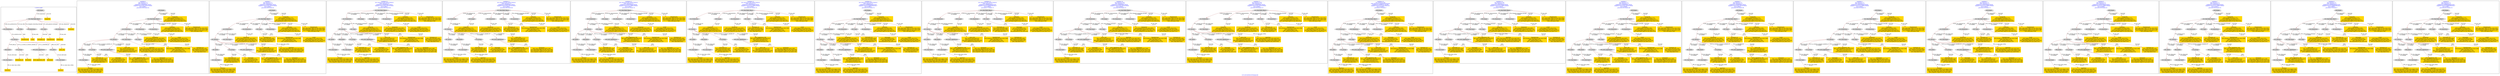 digraph n0 {
fontcolor="blue"
remincross="true"
label="s13-s-art-institute-of-chicago.xml"
subgraph cluster_0 {
label="1-correct model"
n2[style="filled",color="white",fillcolor="lightgray",label="E12_Production1"];
n3[style="filled",color="white",fillcolor="lightgray",label="E21_Person1"];
n4[style="filled",color="white",fillcolor="lightgray",label="E69_Death1"];
n5[style="filled",color="white",fillcolor="lightgray",label="E74_Group1"];
n6[style="filled",color="white",fillcolor="lightgray",label="E82_Actor_Appellation1"];
n7[style="filled",color="white",fillcolor="lightgray",label="E67_Birth1"];
n8[shape="plaintext",style="filled",fillcolor="gold",label="Artist_URI"];
n9[style="filled",color="white",fillcolor="lightgray",label="E22_Man-Made_Object1"];
n10[style="filled",color="white",fillcolor="lightgray",label="E35_Title1"];
n11[style="filled",color="white",fillcolor="lightgray",label="E8_Acquisition1"];
n12[style="filled",color="white",fillcolor="lightgray",label="E55_Type1"];
n13[style="filled",color="white",fillcolor="lightgray",label="E54_Dimension1"];
n14[shape="plaintext",style="filled",fillcolor="gold",label="Linktodata"];
n15[shape="plaintext",style="filled",fillcolor="gold",label="Titleofartwork"];
n16[style="filled",color="white",fillcolor="lightgray",label="E38_Image1"];
n17[shape="plaintext",style="filled",fillcolor="gold",label="ImageURL"];
n18[style="filled",color="white",fillcolor="lightgray",label="E52_Time-Span1"];
n19[shape="plaintext",style="filled",fillcolor="gold",label="birthYear"];
n20[style="filled",color="white",fillcolor="lightgray",label="E52_Time-Span2"];
n21[shape="plaintext",style="filled",fillcolor="gold",label="deathYear"];
n22[shape="plaintext",style="filled",fillcolor="gold",label="Dimensions"];
n23[shape="plaintext",style="filled",fillcolor="gold",label="Technique_uri"];
n24[shape="plaintext",style="filled",fillcolor="gold",label="Typeofartwork"];
n25[shape="plaintext",style="filled",fillcolor="gold",label="Nationality_uri"];
n26[shape="plaintext",style="filled",fillcolor="gold",label="Nationality"];
n27[shape="plaintext",style="filled",fillcolor="gold",label="Artist_Appellation_URI"];
n28[shape="plaintext",style="filled",fillcolor="gold",label="Artistname"];
n29[shape="plaintext",style="filled",fillcolor="gold",label="Credit"];
}
subgraph cluster_1 {
label="candidate 0\nlink coherence:1.0\nnode coherence:1.0\nconfidence:0.4594905961756419\nmapping score:0.5341159130109282\ncost:24.99911\n-precision:0.88-recall:0.81"
n31[style="filled",color="white",fillcolor="lightgray",label="E12_Production1"];
n32[style="filled",color="white",fillcolor="lightgray",label="E21_Person1"];
n33[style="filled",color="white",fillcolor="lightgray",label="E52_Time-Span2"];
n34[style="filled",color="white",fillcolor="lightgray",label="E55_Type1"];
n35[style="filled",color="white",fillcolor="lightgray",label="E67_Birth1"];
n36[style="filled",color="white",fillcolor="lightgray",label="E74_Group1"];
n37[style="filled",color="white",fillcolor="lightgray",label="E82_Actor_Appellation1"];
n38[style="filled",color="white",fillcolor="lightgray",label="E22_Man-Made_Object1"];
n39[style="filled",color="white",fillcolor="lightgray",label="E54_Dimension1"];
n40[style="filled",color="white",fillcolor="lightgray",label="E8_Acquisition1"];
n41[style="filled",color="white",fillcolor="lightgray",label="E38_Image1"];
n42[style="filled",color="white",fillcolor="lightgray",label="E52_Time-Span1"];
n43[shape="plaintext",style="filled",fillcolor="gold",label="ImageURL\n[E38_Image,classLink,0.757]\n[E78_Collection,classLink,0.147]\n[E22_Man-Made_Object,classLink,0.071]\n[E73_Information_Object,P3_has_note,0.025]"];
n44[shape="plaintext",style="filled",fillcolor="gold",label="Nationality_uri\n[E74_Group,classLink,0.639]\n[E55_Type,classLink,0.209]\n[E57_Material,classLink,0.104]\n[E55_Type,label,0.047]"];
n45[shape="plaintext",style="filled",fillcolor="gold",label="birthYear\n[E52_Time-Span,P82a_begin_of_the_begin,0.491]\n[E52_Time-Span,P82_at_some_time_within,0.375]\n[E52_Time-Span,P82b_end_of_the_end,0.068]\n[E33_Linguistic_Object,P3_has_note,0.065]"];
n46[shape="plaintext",style="filled",fillcolor="gold",label="Dimensions\n[E54_Dimension,P3_has_note,0.681]\n[E22_Man-Made_Object,classLink,0.118]\n[E22_Man-Made_Object,P3_has_note,0.114]\n[E34_Inscription,P3_has_note,0.087]"];
n47[shape="plaintext",style="filled",fillcolor="gold",label="Credit\n[E30_Right,P3_has_note,0.312]\n[E8_Acquisition,P3_has_note,0.268]\n[E22_Man-Made_Object,P3_has_note,0.223]\n[E34_Inscription,P3_has_note,0.197]"];
n48[shape="plaintext",style="filled",fillcolor="gold",label="Linktodata\n[E38_Image,classLink,0.482]\n[E78_Collection,classLink,0.267]\n[E22_Man-Made_Object,classLink,0.21]\n[E22_Man-Made_Object,P3_has_note,0.041]"];
n49[shape="plaintext",style="filled",fillcolor="gold",label="Typeofartwork\n[E29_Design_or_Procedure,P3_has_note,0.396]\n[E55_Type,label,0.317]\n[E57_Material,label,0.168]\n[E57_Material,classLink,0.119]"];
n50[shape="plaintext",style="filled",fillcolor="gold",label="Artist_URI\n[E21_Person,classLink,0.31]\n[E39_Actor,classLink,0.303]\n[E82_Actor_Appellation,classLink,0.281]\n[E78_Collection,classLink,0.105]"];
n51[shape="plaintext",style="filled",fillcolor="gold",label="Nationality\n[E74_Group,label,0.515]\n[E74_Group,classLink,0.268]\n[E55_Type,label,0.126]\n[E8_Acquisition,P3_has_note,0.09]"];
n52[shape="plaintext",style="filled",fillcolor="gold",label="deathYear\n[E52_Time-Span,P82b_end_of_the_end,0.387]\n[E52_Time-Span,P82_at_some_time_within,0.351]\n[E52_Time-Span,P82a_begin_of_the_begin,0.205]\n[E33_Linguistic_Object,P3_has_note,0.058]"];
n53[shape="plaintext",style="filled",fillcolor="gold",label="Titleofartwork\n[E22_Man-Made_Object,P3_has_note,0.307]\n[E73_Information_Object,P3_has_note,0.266]\n[E33_Linguistic_Object,P3_has_note,0.218]\n[E35_Title,label,0.209]"];
n54[shape="plaintext",style="filled",fillcolor="gold",label="Technique_uri\n[E55_Type,classLink,0.382]\n[E57_Material,classLink,0.364]\n[E74_Group,classLink,0.213]\n[E55_Type,label,0.042]"];
n55[shape="plaintext",style="filled",fillcolor="gold",label="Artist_Appellation_URI\n[E82_Actor_Appellation,classLink,0.821]\n[E21_Person,classLink,0.077]\n[E39_Actor,classLink,0.076]\n[E78_Collection,classLink,0.026]"];
n56[shape="plaintext",style="filled",fillcolor="gold",label="Artistname\n[E82_Actor_Appellation,label,0.498]\n[E22_Man-Made_Object,P3_has_note,0.186]\n[E73_Information_Object,P3_has_note,0.16]\n[E33_Linguistic_Object,P3_has_note,0.156]"];
}
subgraph cluster_2 {
label="candidate 1\nlink coherence:1.0\nnode coherence:1.0\nconfidence:0.4594905961756419\nmapping score:0.5341159130109282\ncost:24.99915\n-precision:0.88-recall:0.81"
n58[style="filled",color="white",fillcolor="lightgray",label="E12_Production1"];
n59[style="filled",color="white",fillcolor="lightgray",label="E21_Person1"];
n60[style="filled",color="white",fillcolor="lightgray",label="E52_Time-Span2"];
n61[style="filled",color="white",fillcolor="lightgray",label="E67_Birth1"];
n62[style="filled",color="white",fillcolor="lightgray",label="E74_Group1"];
n63[style="filled",color="white",fillcolor="lightgray",label="E82_Actor_Appellation1"];
n64[style="filled",color="white",fillcolor="lightgray",label="E22_Man-Made_Object1"];
n65[style="filled",color="white",fillcolor="lightgray",label="E54_Dimension1"];
n66[style="filled",color="white",fillcolor="lightgray",label="E55_Type2"];
n67[style="filled",color="white",fillcolor="lightgray",label="E8_Acquisition1"];
n68[style="filled",color="white",fillcolor="lightgray",label="E38_Image1"];
n69[style="filled",color="white",fillcolor="lightgray",label="E52_Time-Span1"];
n70[shape="plaintext",style="filled",fillcolor="gold",label="ImageURL\n[E38_Image,classLink,0.757]\n[E78_Collection,classLink,0.147]\n[E22_Man-Made_Object,classLink,0.071]\n[E73_Information_Object,P3_has_note,0.025]"];
n71[shape="plaintext",style="filled",fillcolor="gold",label="Nationality_uri\n[E74_Group,classLink,0.639]\n[E55_Type,classLink,0.209]\n[E57_Material,classLink,0.104]\n[E55_Type,label,0.047]"];
n72[shape="plaintext",style="filled",fillcolor="gold",label="birthYear\n[E52_Time-Span,P82a_begin_of_the_begin,0.491]\n[E52_Time-Span,P82_at_some_time_within,0.375]\n[E52_Time-Span,P82b_end_of_the_end,0.068]\n[E33_Linguistic_Object,P3_has_note,0.065]"];
n73[shape="plaintext",style="filled",fillcolor="gold",label="Dimensions\n[E54_Dimension,P3_has_note,0.681]\n[E22_Man-Made_Object,classLink,0.118]\n[E22_Man-Made_Object,P3_has_note,0.114]\n[E34_Inscription,P3_has_note,0.087]"];
n74[shape="plaintext",style="filled",fillcolor="gold",label="Credit\n[E30_Right,P3_has_note,0.312]\n[E8_Acquisition,P3_has_note,0.268]\n[E22_Man-Made_Object,P3_has_note,0.223]\n[E34_Inscription,P3_has_note,0.197]"];
n75[shape="plaintext",style="filled",fillcolor="gold",label="Linktodata\n[E38_Image,classLink,0.482]\n[E78_Collection,classLink,0.267]\n[E22_Man-Made_Object,classLink,0.21]\n[E22_Man-Made_Object,P3_has_note,0.041]"];
n76[shape="plaintext",style="filled",fillcolor="gold",label="Technique_uri\n[E55_Type,classLink,0.382]\n[E57_Material,classLink,0.364]\n[E74_Group,classLink,0.213]\n[E55_Type,label,0.042]"];
n77[shape="plaintext",style="filled",fillcolor="gold",label="Artist_URI\n[E21_Person,classLink,0.31]\n[E39_Actor,classLink,0.303]\n[E82_Actor_Appellation,classLink,0.281]\n[E78_Collection,classLink,0.105]"];
n78[shape="plaintext",style="filled",fillcolor="gold",label="Nationality\n[E74_Group,label,0.515]\n[E74_Group,classLink,0.268]\n[E55_Type,label,0.126]\n[E8_Acquisition,P3_has_note,0.09]"];
n79[shape="plaintext",style="filled",fillcolor="gold",label="deathYear\n[E52_Time-Span,P82b_end_of_the_end,0.387]\n[E52_Time-Span,P82_at_some_time_within,0.351]\n[E52_Time-Span,P82a_begin_of_the_begin,0.205]\n[E33_Linguistic_Object,P3_has_note,0.058]"];
n80[shape="plaintext",style="filled",fillcolor="gold",label="Titleofartwork\n[E22_Man-Made_Object,P3_has_note,0.307]\n[E73_Information_Object,P3_has_note,0.266]\n[E33_Linguistic_Object,P3_has_note,0.218]\n[E35_Title,label,0.209]"];
n81[shape="plaintext",style="filled",fillcolor="gold",label="Artist_Appellation_URI\n[E82_Actor_Appellation,classLink,0.821]\n[E21_Person,classLink,0.077]\n[E39_Actor,classLink,0.076]\n[E78_Collection,classLink,0.026]"];
n82[shape="plaintext",style="filled",fillcolor="gold",label="Artistname\n[E82_Actor_Appellation,label,0.498]\n[E22_Man-Made_Object,P3_has_note,0.186]\n[E73_Information_Object,P3_has_note,0.16]\n[E33_Linguistic_Object,P3_has_note,0.156]"];
n83[shape="plaintext",style="filled",fillcolor="gold",label="Typeofartwork\n[E29_Design_or_Procedure,P3_has_note,0.396]\n[E55_Type,label,0.317]\n[E57_Material,label,0.168]\n[E57_Material,classLink,0.119]"];
}
subgraph cluster_3 {
label="candidate 10\nlink coherence:0.9615384615384616\nnode coherence:1.0\nconfidence:0.4594905961756419\nmapping score:0.5341159130109282\ncost:25.99917\n-precision:0.88-recall:0.85"
n85[style="filled",color="white",fillcolor="lightgray",label="E12_Production1"];
n86[style="filled",color="white",fillcolor="lightgray",label="E21_Person1"];
n87[style="filled",color="white",fillcolor="lightgray",label="E55_Type1"];
n88[style="filled",color="white",fillcolor="lightgray",label="E67_Birth1"];
n89[style="filled",color="white",fillcolor="lightgray",label="E69_Death1"];
n90[style="filled",color="white",fillcolor="lightgray",label="E74_Group1"];
n91[style="filled",color="white",fillcolor="lightgray",label="E82_Actor_Appellation1"];
n92[style="filled",color="white",fillcolor="lightgray",label="E22_Man-Made_Object1"];
n93[style="filled",color="white",fillcolor="lightgray",label="E38_Image1"];
n94[style="filled",color="white",fillcolor="lightgray",label="E54_Dimension1"];
n95[style="filled",color="white",fillcolor="lightgray",label="E8_Acquisition1"];
n96[style="filled",color="white",fillcolor="lightgray",label="E52_Time-Span1"];
n97[style="filled",color="white",fillcolor="lightgray",label="E52_Time-Span3"];
n98[shape="plaintext",style="filled",fillcolor="gold",label="ImageURL\n[E38_Image,classLink,0.757]\n[E78_Collection,classLink,0.147]\n[E22_Man-Made_Object,classLink,0.071]\n[E73_Information_Object,P3_has_note,0.025]"];
n99[shape="plaintext",style="filled",fillcolor="gold",label="Nationality_uri\n[E74_Group,classLink,0.639]\n[E55_Type,classLink,0.209]\n[E57_Material,classLink,0.104]\n[E55_Type,label,0.047]"];
n100[shape="plaintext",style="filled",fillcolor="gold",label="birthYear\n[E52_Time-Span,P82a_begin_of_the_begin,0.491]\n[E52_Time-Span,P82_at_some_time_within,0.375]\n[E52_Time-Span,P82b_end_of_the_end,0.068]\n[E33_Linguistic_Object,P3_has_note,0.065]"];
n101[shape="plaintext",style="filled",fillcolor="gold",label="Dimensions\n[E54_Dimension,P3_has_note,0.681]\n[E22_Man-Made_Object,classLink,0.118]\n[E22_Man-Made_Object,P3_has_note,0.114]\n[E34_Inscription,P3_has_note,0.087]"];
n102[shape="plaintext",style="filled",fillcolor="gold",label="Credit\n[E30_Right,P3_has_note,0.312]\n[E8_Acquisition,P3_has_note,0.268]\n[E22_Man-Made_Object,P3_has_note,0.223]\n[E34_Inscription,P3_has_note,0.197]"];
n103[shape="plaintext",style="filled",fillcolor="gold",label="Linktodata\n[E38_Image,classLink,0.482]\n[E78_Collection,classLink,0.267]\n[E22_Man-Made_Object,classLink,0.21]\n[E22_Man-Made_Object,P3_has_note,0.041]"];
n104[shape="plaintext",style="filled",fillcolor="gold",label="Typeofartwork\n[E29_Design_or_Procedure,P3_has_note,0.396]\n[E55_Type,label,0.317]\n[E57_Material,label,0.168]\n[E57_Material,classLink,0.119]"];
n105[shape="plaintext",style="filled",fillcolor="gold",label="Artist_URI\n[E21_Person,classLink,0.31]\n[E39_Actor,classLink,0.303]\n[E82_Actor_Appellation,classLink,0.281]\n[E78_Collection,classLink,0.105]"];
n106[shape="plaintext",style="filled",fillcolor="gold",label="deathYear\n[E52_Time-Span,P82b_end_of_the_end,0.387]\n[E52_Time-Span,P82_at_some_time_within,0.351]\n[E52_Time-Span,P82a_begin_of_the_begin,0.205]\n[E33_Linguistic_Object,P3_has_note,0.058]"];
n107[shape="plaintext",style="filled",fillcolor="gold",label="Nationality\n[E74_Group,label,0.515]\n[E74_Group,classLink,0.268]\n[E55_Type,label,0.126]\n[E8_Acquisition,P3_has_note,0.09]"];
n108[shape="plaintext",style="filled",fillcolor="gold",label="Titleofartwork\n[E22_Man-Made_Object,P3_has_note,0.307]\n[E73_Information_Object,P3_has_note,0.266]\n[E33_Linguistic_Object,P3_has_note,0.218]\n[E35_Title,label,0.209]"];
n109[shape="plaintext",style="filled",fillcolor="gold",label="Technique_uri\n[E55_Type,classLink,0.382]\n[E57_Material,classLink,0.364]\n[E74_Group,classLink,0.213]\n[E55_Type,label,0.042]"];
n110[shape="plaintext",style="filled",fillcolor="gold",label="Artist_Appellation_URI\n[E82_Actor_Appellation,classLink,0.821]\n[E21_Person,classLink,0.077]\n[E39_Actor,classLink,0.076]\n[E78_Collection,classLink,0.026]"];
n111[shape="plaintext",style="filled",fillcolor="gold",label="Artistname\n[E82_Actor_Appellation,label,0.498]\n[E22_Man-Made_Object,P3_has_note,0.186]\n[E73_Information_Object,P3_has_note,0.16]\n[E33_Linguistic_Object,P3_has_note,0.156]"];
}
subgraph cluster_4 {
label="candidate 11\nlink coherence:0.9615384615384616\nnode coherence:1.0\nconfidence:0.4594905961756419\nmapping score:0.5341159130109282\ncost:25.99921\n-precision:0.88-recall:0.85"
n113[style="filled",color="white",fillcolor="lightgray",label="E12_Production1"];
n114[style="filled",color="white",fillcolor="lightgray",label="E21_Person1"];
n115[style="filled",color="white",fillcolor="lightgray",label="E67_Birth1"];
n116[style="filled",color="white",fillcolor="lightgray",label="E69_Death1"];
n117[style="filled",color="white",fillcolor="lightgray",label="E74_Group1"];
n118[style="filled",color="white",fillcolor="lightgray",label="E82_Actor_Appellation1"];
n119[style="filled",color="white",fillcolor="lightgray",label="E22_Man-Made_Object1"];
n120[style="filled",color="white",fillcolor="lightgray",label="E38_Image1"];
n121[style="filled",color="white",fillcolor="lightgray",label="E54_Dimension1"];
n122[style="filled",color="white",fillcolor="lightgray",label="E55_Type2"];
n123[style="filled",color="white",fillcolor="lightgray",label="E8_Acquisition1"];
n124[style="filled",color="white",fillcolor="lightgray",label="E52_Time-Span1"];
n125[style="filled",color="white",fillcolor="lightgray",label="E52_Time-Span3"];
n126[shape="plaintext",style="filled",fillcolor="gold",label="ImageURL\n[E38_Image,classLink,0.757]\n[E78_Collection,classLink,0.147]\n[E22_Man-Made_Object,classLink,0.071]\n[E73_Information_Object,P3_has_note,0.025]"];
n127[shape="plaintext",style="filled",fillcolor="gold",label="Nationality_uri\n[E74_Group,classLink,0.639]\n[E55_Type,classLink,0.209]\n[E57_Material,classLink,0.104]\n[E55_Type,label,0.047]"];
n128[shape="plaintext",style="filled",fillcolor="gold",label="birthYear\n[E52_Time-Span,P82a_begin_of_the_begin,0.491]\n[E52_Time-Span,P82_at_some_time_within,0.375]\n[E52_Time-Span,P82b_end_of_the_end,0.068]\n[E33_Linguistic_Object,P3_has_note,0.065]"];
n129[shape="plaintext",style="filled",fillcolor="gold",label="Dimensions\n[E54_Dimension,P3_has_note,0.681]\n[E22_Man-Made_Object,classLink,0.118]\n[E22_Man-Made_Object,P3_has_note,0.114]\n[E34_Inscription,P3_has_note,0.087]"];
n130[shape="plaintext",style="filled",fillcolor="gold",label="Credit\n[E30_Right,P3_has_note,0.312]\n[E8_Acquisition,P3_has_note,0.268]\n[E22_Man-Made_Object,P3_has_note,0.223]\n[E34_Inscription,P3_has_note,0.197]"];
n131[shape="plaintext",style="filled",fillcolor="gold",label="Linktodata\n[E38_Image,classLink,0.482]\n[E78_Collection,classLink,0.267]\n[E22_Man-Made_Object,classLink,0.21]\n[E22_Man-Made_Object,P3_has_note,0.041]"];
n132[shape="plaintext",style="filled",fillcolor="gold",label="Technique_uri\n[E55_Type,classLink,0.382]\n[E57_Material,classLink,0.364]\n[E74_Group,classLink,0.213]\n[E55_Type,label,0.042]"];
n133[shape="plaintext",style="filled",fillcolor="gold",label="Artist_URI\n[E21_Person,classLink,0.31]\n[E39_Actor,classLink,0.303]\n[E82_Actor_Appellation,classLink,0.281]\n[E78_Collection,classLink,0.105]"];
n134[shape="plaintext",style="filled",fillcolor="gold",label="deathYear\n[E52_Time-Span,P82b_end_of_the_end,0.387]\n[E52_Time-Span,P82_at_some_time_within,0.351]\n[E52_Time-Span,P82a_begin_of_the_begin,0.205]\n[E33_Linguistic_Object,P3_has_note,0.058]"];
n135[shape="plaintext",style="filled",fillcolor="gold",label="Nationality\n[E74_Group,label,0.515]\n[E74_Group,classLink,0.268]\n[E55_Type,label,0.126]\n[E8_Acquisition,P3_has_note,0.09]"];
n136[shape="plaintext",style="filled",fillcolor="gold",label="Titleofartwork\n[E22_Man-Made_Object,P3_has_note,0.307]\n[E73_Information_Object,P3_has_note,0.266]\n[E33_Linguistic_Object,P3_has_note,0.218]\n[E35_Title,label,0.209]"];
n137[shape="plaintext",style="filled",fillcolor="gold",label="Artist_Appellation_URI\n[E82_Actor_Appellation,classLink,0.821]\n[E21_Person,classLink,0.077]\n[E39_Actor,classLink,0.076]\n[E78_Collection,classLink,0.026]"];
n138[shape="plaintext",style="filled",fillcolor="gold",label="Artistname\n[E82_Actor_Appellation,label,0.498]\n[E22_Man-Made_Object,P3_has_note,0.186]\n[E73_Information_Object,P3_has_note,0.16]\n[E33_Linguistic_Object,P3_has_note,0.156]"];
n139[shape="plaintext",style="filled",fillcolor="gold",label="Typeofartwork\n[E29_Design_or_Procedure,P3_has_note,0.396]\n[E55_Type,label,0.317]\n[E57_Material,label,0.168]\n[E57_Material,classLink,0.119]"];
}
subgraph cluster_5 {
label="candidate 12\nlink coherence:0.9615384615384616\nnode coherence:1.0\nconfidence:0.40430190958795026\nmapping score:0.5157196841483643\ncost:25.99917\n-precision:0.81-recall:0.78"
n141[style="filled",color="white",fillcolor="lightgray",label="E12_Production1"];
n142[style="filled",color="white",fillcolor="lightgray",label="E21_Person1"];
n143[style="filled",color="white",fillcolor="lightgray",label="E55_Type1"];
n144[style="filled",color="white",fillcolor="lightgray",label="E67_Birth1"];
n145[style="filled",color="white",fillcolor="lightgray",label="E69_Death1"];
n146[style="filled",color="white",fillcolor="lightgray",label="E74_Group1"];
n147[style="filled",color="white",fillcolor="lightgray",label="E82_Actor_Appellation1"];
n148[style="filled",color="white",fillcolor="lightgray",label="E22_Man-Made_Object1"];
n149[style="filled",color="white",fillcolor="lightgray",label="E38_Image1"];
n150[style="filled",color="white",fillcolor="lightgray",label="E54_Dimension1"];
n151[style="filled",color="white",fillcolor="lightgray",label="E8_Acquisition1"];
n152[style="filled",color="white",fillcolor="lightgray",label="E52_Time-Span1"];
n153[style="filled",color="white",fillcolor="lightgray",label="E52_Time-Span3"];
n154[shape="plaintext",style="filled",fillcolor="gold",label="ImageURL\n[E38_Image,classLink,0.757]\n[E78_Collection,classLink,0.147]\n[E22_Man-Made_Object,classLink,0.071]\n[E73_Information_Object,P3_has_note,0.025]"];
n155[shape="plaintext",style="filled",fillcolor="gold",label="Nationality_uri\n[E74_Group,classLink,0.639]\n[E55_Type,classLink,0.209]\n[E57_Material,classLink,0.104]\n[E55_Type,label,0.047]"];
n156[shape="plaintext",style="filled",fillcolor="gold",label="birthYear\n[E52_Time-Span,P82a_begin_of_the_begin,0.491]\n[E52_Time-Span,P82_at_some_time_within,0.375]\n[E52_Time-Span,P82b_end_of_the_end,0.068]\n[E33_Linguistic_Object,P3_has_note,0.065]"];
n157[shape="plaintext",style="filled",fillcolor="gold",label="Dimensions\n[E54_Dimension,P3_has_note,0.681]\n[E22_Man-Made_Object,classLink,0.118]\n[E22_Man-Made_Object,P3_has_note,0.114]\n[E34_Inscription,P3_has_note,0.087]"];
n158[shape="plaintext",style="filled",fillcolor="gold",label="Credit\n[E30_Right,P3_has_note,0.312]\n[E8_Acquisition,P3_has_note,0.268]\n[E22_Man-Made_Object,P3_has_note,0.223]\n[E34_Inscription,P3_has_note,0.197]"];
n159[shape="plaintext",style="filled",fillcolor="gold",label="Linktodata\n[E38_Image,classLink,0.482]\n[E78_Collection,classLink,0.267]\n[E22_Man-Made_Object,classLink,0.21]\n[E22_Man-Made_Object,P3_has_note,0.041]"];
n160[shape="plaintext",style="filled",fillcolor="gold",label="Typeofartwork\n[E29_Design_or_Procedure,P3_has_note,0.396]\n[E55_Type,label,0.317]\n[E57_Material,label,0.168]\n[E57_Material,classLink,0.119]"];
n161[shape="plaintext",style="filled",fillcolor="gold",label="Artist_Appellation_URI\n[E82_Actor_Appellation,classLink,0.821]\n[E21_Person,classLink,0.077]\n[E39_Actor,classLink,0.076]\n[E78_Collection,classLink,0.026]"];
n162[shape="plaintext",style="filled",fillcolor="gold",label="deathYear\n[E52_Time-Span,P82b_end_of_the_end,0.387]\n[E52_Time-Span,P82_at_some_time_within,0.351]\n[E52_Time-Span,P82a_begin_of_the_begin,0.205]\n[E33_Linguistic_Object,P3_has_note,0.058]"];
n163[shape="plaintext",style="filled",fillcolor="gold",label="Nationality\n[E74_Group,label,0.515]\n[E74_Group,classLink,0.268]\n[E55_Type,label,0.126]\n[E8_Acquisition,P3_has_note,0.09]"];
n164[shape="plaintext",style="filled",fillcolor="gold",label="Titleofartwork\n[E22_Man-Made_Object,P3_has_note,0.307]\n[E73_Information_Object,P3_has_note,0.266]\n[E33_Linguistic_Object,P3_has_note,0.218]\n[E35_Title,label,0.209]"];
n165[shape="plaintext",style="filled",fillcolor="gold",label="Technique_uri\n[E55_Type,classLink,0.382]\n[E57_Material,classLink,0.364]\n[E74_Group,classLink,0.213]\n[E55_Type,label,0.042]"];
n166[shape="plaintext",style="filled",fillcolor="gold",label="Artist_URI\n[E21_Person,classLink,0.31]\n[E39_Actor,classLink,0.303]\n[E82_Actor_Appellation,classLink,0.281]\n[E78_Collection,classLink,0.105]"];
n167[shape="plaintext",style="filled",fillcolor="gold",label="Artistname\n[E82_Actor_Appellation,label,0.498]\n[E22_Man-Made_Object,P3_has_note,0.186]\n[E73_Information_Object,P3_has_note,0.16]\n[E33_Linguistic_Object,P3_has_note,0.156]"];
}
subgraph cluster_6 {
label="candidate 13\nlink coherence:0.9615384615384616\nnode coherence:1.0\nconfidence:0.40430190958795026\nmapping score:0.5157196841483643\ncost:25.99921\n-precision:0.81-recall:0.78"
n169[style="filled",color="white",fillcolor="lightgray",label="E12_Production1"];
n170[style="filled",color="white",fillcolor="lightgray",label="E21_Person1"];
n171[style="filled",color="white",fillcolor="lightgray",label="E67_Birth1"];
n172[style="filled",color="white",fillcolor="lightgray",label="E69_Death1"];
n173[style="filled",color="white",fillcolor="lightgray",label="E74_Group1"];
n174[style="filled",color="white",fillcolor="lightgray",label="E82_Actor_Appellation1"];
n175[style="filled",color="white",fillcolor="lightgray",label="E22_Man-Made_Object1"];
n176[style="filled",color="white",fillcolor="lightgray",label="E38_Image1"];
n177[style="filled",color="white",fillcolor="lightgray",label="E54_Dimension1"];
n178[style="filled",color="white",fillcolor="lightgray",label="E55_Type2"];
n179[style="filled",color="white",fillcolor="lightgray",label="E8_Acquisition1"];
n180[style="filled",color="white",fillcolor="lightgray",label="E52_Time-Span1"];
n181[style="filled",color="white",fillcolor="lightgray",label="E52_Time-Span3"];
n182[shape="plaintext",style="filled",fillcolor="gold",label="ImageURL\n[E38_Image,classLink,0.757]\n[E78_Collection,classLink,0.147]\n[E22_Man-Made_Object,classLink,0.071]\n[E73_Information_Object,P3_has_note,0.025]"];
n183[shape="plaintext",style="filled",fillcolor="gold",label="Nationality_uri\n[E74_Group,classLink,0.639]\n[E55_Type,classLink,0.209]\n[E57_Material,classLink,0.104]\n[E55_Type,label,0.047]"];
n184[shape="plaintext",style="filled",fillcolor="gold",label="birthYear\n[E52_Time-Span,P82a_begin_of_the_begin,0.491]\n[E52_Time-Span,P82_at_some_time_within,0.375]\n[E52_Time-Span,P82b_end_of_the_end,0.068]\n[E33_Linguistic_Object,P3_has_note,0.065]"];
n185[shape="plaintext",style="filled",fillcolor="gold",label="Dimensions\n[E54_Dimension,P3_has_note,0.681]\n[E22_Man-Made_Object,classLink,0.118]\n[E22_Man-Made_Object,P3_has_note,0.114]\n[E34_Inscription,P3_has_note,0.087]"];
n186[shape="plaintext",style="filled",fillcolor="gold",label="Credit\n[E30_Right,P3_has_note,0.312]\n[E8_Acquisition,P3_has_note,0.268]\n[E22_Man-Made_Object,P3_has_note,0.223]\n[E34_Inscription,P3_has_note,0.197]"];
n187[shape="plaintext",style="filled",fillcolor="gold",label="Linktodata\n[E38_Image,classLink,0.482]\n[E78_Collection,classLink,0.267]\n[E22_Man-Made_Object,classLink,0.21]\n[E22_Man-Made_Object,P3_has_note,0.041]"];
n188[shape="plaintext",style="filled",fillcolor="gold",label="Technique_uri\n[E55_Type,classLink,0.382]\n[E57_Material,classLink,0.364]\n[E74_Group,classLink,0.213]\n[E55_Type,label,0.042]"];
n189[shape="plaintext",style="filled",fillcolor="gold",label="Artist_Appellation_URI\n[E82_Actor_Appellation,classLink,0.821]\n[E21_Person,classLink,0.077]\n[E39_Actor,classLink,0.076]\n[E78_Collection,classLink,0.026]"];
n190[shape="plaintext",style="filled",fillcolor="gold",label="deathYear\n[E52_Time-Span,P82b_end_of_the_end,0.387]\n[E52_Time-Span,P82_at_some_time_within,0.351]\n[E52_Time-Span,P82a_begin_of_the_begin,0.205]\n[E33_Linguistic_Object,P3_has_note,0.058]"];
n191[shape="plaintext",style="filled",fillcolor="gold",label="Nationality\n[E74_Group,label,0.515]\n[E74_Group,classLink,0.268]\n[E55_Type,label,0.126]\n[E8_Acquisition,P3_has_note,0.09]"];
n192[shape="plaintext",style="filled",fillcolor="gold",label="Titleofartwork\n[E22_Man-Made_Object,P3_has_note,0.307]\n[E73_Information_Object,P3_has_note,0.266]\n[E33_Linguistic_Object,P3_has_note,0.218]\n[E35_Title,label,0.209]"];
n193[shape="plaintext",style="filled",fillcolor="gold",label="Artist_URI\n[E21_Person,classLink,0.31]\n[E39_Actor,classLink,0.303]\n[E82_Actor_Appellation,classLink,0.281]\n[E78_Collection,classLink,0.105]"];
n194[shape="plaintext",style="filled",fillcolor="gold",label="Artistname\n[E82_Actor_Appellation,label,0.498]\n[E22_Man-Made_Object,P3_has_note,0.186]\n[E73_Information_Object,P3_has_note,0.16]\n[E33_Linguistic_Object,P3_has_note,0.156]"];
n195[shape="plaintext",style="filled",fillcolor="gold",label="Typeofartwork\n[E29_Design_or_Procedure,P3_has_note,0.396]\n[E55_Type,label,0.317]\n[E57_Material,label,0.168]\n[E57_Material,classLink,0.119]"];
}
subgraph cluster_7 {
label="candidate 14\nlink coherence:0.9615384615384616\nnode coherence:1.0\nconfidence:0.40096844904075235\nmapping score:0.5146085306326317\ncost:25.99915\n-precision:0.81-recall:0.78"
n197[style="filled",color="white",fillcolor="lightgray",label="E12_Production1"];
n198[style="filled",color="white",fillcolor="lightgray",label="E21_Person1"];
n199[style="filled",color="white",fillcolor="lightgray",label="E55_Type1"];
n200[style="filled",color="white",fillcolor="lightgray",label="E67_Birth1"];
n201[style="filled",color="white",fillcolor="lightgray",label="E69_Death1"];
n202[style="filled",color="white",fillcolor="lightgray",label="E82_Actor_Appellation1"];
n203[style="filled",color="white",fillcolor="lightgray",label="E22_Man-Made_Object1"];
n204[style="filled",color="white",fillcolor="lightgray",label="E54_Dimension1"];
n205[style="filled",color="white",fillcolor="lightgray",label="E55_Type2"];
n206[style="filled",color="white",fillcolor="lightgray",label="E8_Acquisition1"];
n207[style="filled",color="white",fillcolor="lightgray",label="E38_Image1"];
n208[style="filled",color="white",fillcolor="lightgray",label="E52_Time-Span1"];
n209[style="filled",color="white",fillcolor="lightgray",label="E52_Time-Span4"];
n210[shape="plaintext",style="filled",fillcolor="gold",label="ImageURL\n[E38_Image,classLink,0.757]\n[E78_Collection,classLink,0.147]\n[E22_Man-Made_Object,classLink,0.071]\n[E73_Information_Object,P3_has_note,0.025]"];
n211[shape="plaintext",style="filled",fillcolor="gold",label="birthYear\n[E52_Time-Span,P82a_begin_of_the_begin,0.491]\n[E52_Time-Span,P82_at_some_time_within,0.375]\n[E52_Time-Span,P82b_end_of_the_end,0.068]\n[E33_Linguistic_Object,P3_has_note,0.065]"];
n212[shape="plaintext",style="filled",fillcolor="gold",label="Dimensions\n[E54_Dimension,P3_has_note,0.681]\n[E22_Man-Made_Object,classLink,0.118]\n[E22_Man-Made_Object,P3_has_note,0.114]\n[E34_Inscription,P3_has_note,0.087]"];
n213[shape="plaintext",style="filled",fillcolor="gold",label="Credit\n[E30_Right,P3_has_note,0.312]\n[E8_Acquisition,P3_has_note,0.268]\n[E22_Man-Made_Object,P3_has_note,0.223]\n[E34_Inscription,P3_has_note,0.197]"];
n214[shape="plaintext",style="filled",fillcolor="gold",label="Linktodata\n[E38_Image,classLink,0.482]\n[E78_Collection,classLink,0.267]\n[E22_Man-Made_Object,classLink,0.21]\n[E22_Man-Made_Object,P3_has_note,0.041]"];
n215[shape="plaintext",style="filled",fillcolor="gold",label="Nationality_uri\n[E74_Group,classLink,0.639]\n[E55_Type,classLink,0.209]\n[E57_Material,classLink,0.104]\n[E55_Type,label,0.047]"];
n216[shape="plaintext",style="filled",fillcolor="gold",label="Typeofartwork\n[E29_Design_or_Procedure,P3_has_note,0.396]\n[E55_Type,label,0.317]\n[E57_Material,label,0.168]\n[E57_Material,classLink,0.119]"];
n217[shape="plaintext",style="filled",fillcolor="gold",label="Artist_URI\n[E21_Person,classLink,0.31]\n[E39_Actor,classLink,0.303]\n[E82_Actor_Appellation,classLink,0.281]\n[E78_Collection,classLink,0.105]"];
n218[shape="plaintext",style="filled",fillcolor="gold",label="deathYear\n[E52_Time-Span,P82b_end_of_the_end,0.387]\n[E52_Time-Span,P82_at_some_time_within,0.351]\n[E52_Time-Span,P82a_begin_of_the_begin,0.205]\n[E33_Linguistic_Object,P3_has_note,0.058]"];
n219[shape="plaintext",style="filled",fillcolor="gold",label="Titleofartwork\n[E22_Man-Made_Object,P3_has_note,0.307]\n[E73_Information_Object,P3_has_note,0.266]\n[E33_Linguistic_Object,P3_has_note,0.218]\n[E35_Title,label,0.209]"];
n220[shape="plaintext",style="filled",fillcolor="gold",label="Technique_uri\n[E55_Type,classLink,0.382]\n[E57_Material,classLink,0.364]\n[E74_Group,classLink,0.213]\n[E55_Type,label,0.042]"];
n221[shape="plaintext",style="filled",fillcolor="gold",label="Artist_Appellation_URI\n[E82_Actor_Appellation,classLink,0.821]\n[E21_Person,classLink,0.077]\n[E39_Actor,classLink,0.076]\n[E78_Collection,classLink,0.026]"];
n222[shape="plaintext",style="filled",fillcolor="gold",label="Artistname\n[E82_Actor_Appellation,label,0.498]\n[E22_Man-Made_Object,P3_has_note,0.186]\n[E73_Information_Object,P3_has_note,0.16]\n[E33_Linguistic_Object,P3_has_note,0.156]"];
n223[shape="plaintext",style="filled",fillcolor="gold",label="Nationality\n[E74_Group,label,0.515]\n[E74_Group,classLink,0.268]\n[E55_Type,label,0.126]\n[E8_Acquisition,P3_has_note,0.09]"];
}
subgraph cluster_8 {
label="candidate 15\nlink coherence:0.9615384615384616\nnode coherence:1.0\nconfidence:0.40096844904075235\nmapping score:0.5146085306326317\ncost:25.99919\n-precision:0.77-recall:0.74"
n225[style="filled",color="white",fillcolor="lightgray",label="E12_Production1"];
n226[style="filled",color="white",fillcolor="lightgray",label="E21_Person1"];
n227[style="filled",color="white",fillcolor="lightgray",label="E55_Type1"];
n228[style="filled",color="white",fillcolor="lightgray",label="E67_Birth1"];
n229[style="filled",color="white",fillcolor="lightgray",label="E69_Death1"];
n230[style="filled",color="white",fillcolor="lightgray",label="E82_Actor_Appellation1"];
n231[style="filled",color="white",fillcolor="lightgray",label="E22_Man-Made_Object1"];
n232[style="filled",color="white",fillcolor="lightgray",label="E38_Image1"];
n233[style="filled",color="white",fillcolor="lightgray",label="E54_Dimension1"];
n234[style="filled",color="white",fillcolor="lightgray",label="E55_Type2"];
n235[style="filled",color="white",fillcolor="lightgray",label="E8_Acquisition1"];
n236[style="filled",color="white",fillcolor="lightgray",label="E52_Time-Span1"];
n237[style="filled",color="white",fillcolor="lightgray",label="E52_Time-Span3"];
n238[shape="plaintext",style="filled",fillcolor="gold",label="ImageURL\n[E38_Image,classLink,0.757]\n[E78_Collection,classLink,0.147]\n[E22_Man-Made_Object,classLink,0.071]\n[E73_Information_Object,P3_has_note,0.025]"];
n239[shape="plaintext",style="filled",fillcolor="gold",label="birthYear\n[E52_Time-Span,P82a_begin_of_the_begin,0.491]\n[E52_Time-Span,P82_at_some_time_within,0.375]\n[E52_Time-Span,P82b_end_of_the_end,0.068]\n[E33_Linguistic_Object,P3_has_note,0.065]"];
n240[shape="plaintext",style="filled",fillcolor="gold",label="Dimensions\n[E54_Dimension,P3_has_note,0.681]\n[E22_Man-Made_Object,classLink,0.118]\n[E22_Man-Made_Object,P3_has_note,0.114]\n[E34_Inscription,P3_has_note,0.087]"];
n241[shape="plaintext",style="filled",fillcolor="gold",label="Credit\n[E30_Right,P3_has_note,0.312]\n[E8_Acquisition,P3_has_note,0.268]\n[E22_Man-Made_Object,P3_has_note,0.223]\n[E34_Inscription,P3_has_note,0.197]"];
n242[shape="plaintext",style="filled",fillcolor="gold",label="Linktodata\n[E38_Image,classLink,0.482]\n[E78_Collection,classLink,0.267]\n[E22_Man-Made_Object,classLink,0.21]\n[E22_Man-Made_Object,P3_has_note,0.041]"];
n243[shape="plaintext",style="filled",fillcolor="gold",label="Nationality_uri\n[E74_Group,classLink,0.639]\n[E55_Type,classLink,0.209]\n[E57_Material,classLink,0.104]\n[E55_Type,label,0.047]"];
n244[shape="plaintext",style="filled",fillcolor="gold",label="Typeofartwork\n[E29_Design_or_Procedure,P3_has_note,0.396]\n[E55_Type,label,0.317]\n[E57_Material,label,0.168]\n[E57_Material,classLink,0.119]"];
n245[shape="plaintext",style="filled",fillcolor="gold",label="Artist_URI\n[E21_Person,classLink,0.31]\n[E39_Actor,classLink,0.303]\n[E82_Actor_Appellation,classLink,0.281]\n[E78_Collection,classLink,0.105]"];
n246[shape="plaintext",style="filled",fillcolor="gold",label="deathYear\n[E52_Time-Span,P82b_end_of_the_end,0.387]\n[E52_Time-Span,P82_at_some_time_within,0.351]\n[E52_Time-Span,P82a_begin_of_the_begin,0.205]\n[E33_Linguistic_Object,P3_has_note,0.058]"];
n247[shape="plaintext",style="filled",fillcolor="gold",label="Titleofartwork\n[E22_Man-Made_Object,P3_has_note,0.307]\n[E73_Information_Object,P3_has_note,0.266]\n[E33_Linguistic_Object,P3_has_note,0.218]\n[E35_Title,label,0.209]"];
n248[shape="plaintext",style="filled",fillcolor="gold",label="Technique_uri\n[E55_Type,classLink,0.382]\n[E57_Material,classLink,0.364]\n[E74_Group,classLink,0.213]\n[E55_Type,label,0.042]"];
n249[shape="plaintext",style="filled",fillcolor="gold",label="Artist_Appellation_URI\n[E82_Actor_Appellation,classLink,0.821]\n[E21_Person,classLink,0.077]\n[E39_Actor,classLink,0.076]\n[E78_Collection,classLink,0.026]"];
n250[shape="plaintext",style="filled",fillcolor="gold",label="Artistname\n[E82_Actor_Appellation,label,0.498]\n[E22_Man-Made_Object,P3_has_note,0.186]\n[E73_Information_Object,P3_has_note,0.16]\n[E33_Linguistic_Object,P3_has_note,0.156]"];
n251[shape="plaintext",style="filled",fillcolor="gold",label="Nationality\n[E74_Group,label,0.515]\n[E74_Group,classLink,0.268]\n[E55_Type,label,0.126]\n[E8_Acquisition,P3_has_note,0.09]"];
}
subgraph cluster_9 {
label="candidate 16\nlink coherence:0.96\nnode coherence:1.0\nconfidence:0.4594905961756419\nmapping score:0.5341159130109282\ncost:24.99919\n-precision:0.84-recall:0.78"
n253[style="filled",color="white",fillcolor="lightgray",label="E12_Production1"];
n254[style="filled",color="white",fillcolor="lightgray",label="E21_Person1"];
n255[style="filled",color="white",fillcolor="lightgray",label="E52_Time-Span2"];
n256[style="filled",color="white",fillcolor="lightgray",label="E55_Type1"];
n257[style="filled",color="white",fillcolor="lightgray",label="E67_Birth1"];
n258[style="filled",color="white",fillcolor="lightgray",label="E74_Group1"];
n259[style="filled",color="white",fillcolor="lightgray",label="E82_Actor_Appellation1"];
n260[style="filled",color="white",fillcolor="lightgray",label="E22_Man-Made_Object1"];
n261[style="filled",color="white",fillcolor="lightgray",label="E38_Image1"];
n262[style="filled",color="white",fillcolor="lightgray",label="E54_Dimension1"];
n263[style="filled",color="white",fillcolor="lightgray",label="E8_Acquisition1"];
n264[style="filled",color="white",fillcolor="lightgray",label="E52_Time-Span1"];
n265[shape="plaintext",style="filled",fillcolor="gold",label="ImageURL\n[E38_Image,classLink,0.757]\n[E78_Collection,classLink,0.147]\n[E22_Man-Made_Object,classLink,0.071]\n[E73_Information_Object,P3_has_note,0.025]"];
n266[shape="plaintext",style="filled",fillcolor="gold",label="Nationality_uri\n[E74_Group,classLink,0.639]\n[E55_Type,classLink,0.209]\n[E57_Material,classLink,0.104]\n[E55_Type,label,0.047]"];
n267[shape="plaintext",style="filled",fillcolor="gold",label="birthYear\n[E52_Time-Span,P82a_begin_of_the_begin,0.491]\n[E52_Time-Span,P82_at_some_time_within,0.375]\n[E52_Time-Span,P82b_end_of_the_end,0.068]\n[E33_Linguistic_Object,P3_has_note,0.065]"];
n268[shape="plaintext",style="filled",fillcolor="gold",label="Dimensions\n[E54_Dimension,P3_has_note,0.681]\n[E22_Man-Made_Object,classLink,0.118]\n[E22_Man-Made_Object,P3_has_note,0.114]\n[E34_Inscription,P3_has_note,0.087]"];
n269[shape="plaintext",style="filled",fillcolor="gold",label="Credit\n[E30_Right,P3_has_note,0.312]\n[E8_Acquisition,P3_has_note,0.268]\n[E22_Man-Made_Object,P3_has_note,0.223]\n[E34_Inscription,P3_has_note,0.197]"];
n270[shape="plaintext",style="filled",fillcolor="gold",label="Linktodata\n[E38_Image,classLink,0.482]\n[E78_Collection,classLink,0.267]\n[E22_Man-Made_Object,classLink,0.21]\n[E22_Man-Made_Object,P3_has_note,0.041]"];
n271[shape="plaintext",style="filled",fillcolor="gold",label="Typeofartwork\n[E29_Design_or_Procedure,P3_has_note,0.396]\n[E55_Type,label,0.317]\n[E57_Material,label,0.168]\n[E57_Material,classLink,0.119]"];
n272[shape="plaintext",style="filled",fillcolor="gold",label="Artist_URI\n[E21_Person,classLink,0.31]\n[E39_Actor,classLink,0.303]\n[E82_Actor_Appellation,classLink,0.281]\n[E78_Collection,classLink,0.105]"];
n273[shape="plaintext",style="filled",fillcolor="gold",label="Nationality\n[E74_Group,label,0.515]\n[E74_Group,classLink,0.268]\n[E55_Type,label,0.126]\n[E8_Acquisition,P3_has_note,0.09]"];
n274[shape="plaintext",style="filled",fillcolor="gold",label="deathYear\n[E52_Time-Span,P82b_end_of_the_end,0.387]\n[E52_Time-Span,P82_at_some_time_within,0.351]\n[E52_Time-Span,P82a_begin_of_the_begin,0.205]\n[E33_Linguistic_Object,P3_has_note,0.058]"];
n275[shape="plaintext",style="filled",fillcolor="gold",label="Titleofartwork\n[E22_Man-Made_Object,P3_has_note,0.307]\n[E73_Information_Object,P3_has_note,0.266]\n[E33_Linguistic_Object,P3_has_note,0.218]\n[E35_Title,label,0.209]"];
n276[shape="plaintext",style="filled",fillcolor="gold",label="Technique_uri\n[E55_Type,classLink,0.382]\n[E57_Material,classLink,0.364]\n[E74_Group,classLink,0.213]\n[E55_Type,label,0.042]"];
n277[shape="plaintext",style="filled",fillcolor="gold",label="Artist_Appellation_URI\n[E82_Actor_Appellation,classLink,0.821]\n[E21_Person,classLink,0.077]\n[E39_Actor,classLink,0.076]\n[E78_Collection,classLink,0.026]"];
n278[shape="plaintext",style="filled",fillcolor="gold",label="Artistname\n[E82_Actor_Appellation,label,0.498]\n[E22_Man-Made_Object,P3_has_note,0.186]\n[E73_Information_Object,P3_has_note,0.16]\n[E33_Linguistic_Object,P3_has_note,0.156]"];
}
subgraph cluster_10 {
label="candidate 17\nlink coherence:0.96\nnode coherence:1.0\nconfidence:0.4594905961756419\nmapping score:0.5341159130109282\ncost:24.99923\n-precision:0.84-recall:0.78"
n280[style="filled",color="white",fillcolor="lightgray",label="E12_Production1"];
n281[style="filled",color="white",fillcolor="lightgray",label="E21_Person1"];
n282[style="filled",color="white",fillcolor="lightgray",label="E52_Time-Span2"];
n283[style="filled",color="white",fillcolor="lightgray",label="E67_Birth1"];
n284[style="filled",color="white",fillcolor="lightgray",label="E74_Group1"];
n285[style="filled",color="white",fillcolor="lightgray",label="E82_Actor_Appellation1"];
n286[style="filled",color="white",fillcolor="lightgray",label="E22_Man-Made_Object1"];
n287[style="filled",color="white",fillcolor="lightgray",label="E38_Image1"];
n288[style="filled",color="white",fillcolor="lightgray",label="E54_Dimension1"];
n289[style="filled",color="white",fillcolor="lightgray",label="E55_Type2"];
n290[style="filled",color="white",fillcolor="lightgray",label="E8_Acquisition1"];
n291[style="filled",color="white",fillcolor="lightgray",label="E52_Time-Span1"];
n292[shape="plaintext",style="filled",fillcolor="gold",label="ImageURL\n[E38_Image,classLink,0.757]\n[E78_Collection,classLink,0.147]\n[E22_Man-Made_Object,classLink,0.071]\n[E73_Information_Object,P3_has_note,0.025]"];
n293[shape="plaintext",style="filled",fillcolor="gold",label="Nationality_uri\n[E74_Group,classLink,0.639]\n[E55_Type,classLink,0.209]\n[E57_Material,classLink,0.104]\n[E55_Type,label,0.047]"];
n294[shape="plaintext",style="filled",fillcolor="gold",label="birthYear\n[E52_Time-Span,P82a_begin_of_the_begin,0.491]\n[E52_Time-Span,P82_at_some_time_within,0.375]\n[E52_Time-Span,P82b_end_of_the_end,0.068]\n[E33_Linguistic_Object,P3_has_note,0.065]"];
n295[shape="plaintext",style="filled",fillcolor="gold",label="Dimensions\n[E54_Dimension,P3_has_note,0.681]\n[E22_Man-Made_Object,classLink,0.118]\n[E22_Man-Made_Object,P3_has_note,0.114]\n[E34_Inscription,P3_has_note,0.087]"];
n296[shape="plaintext",style="filled",fillcolor="gold",label="Credit\n[E30_Right,P3_has_note,0.312]\n[E8_Acquisition,P3_has_note,0.268]\n[E22_Man-Made_Object,P3_has_note,0.223]\n[E34_Inscription,P3_has_note,0.197]"];
n297[shape="plaintext",style="filled",fillcolor="gold",label="Linktodata\n[E38_Image,classLink,0.482]\n[E78_Collection,classLink,0.267]\n[E22_Man-Made_Object,classLink,0.21]\n[E22_Man-Made_Object,P3_has_note,0.041]"];
n298[shape="plaintext",style="filled",fillcolor="gold",label="Technique_uri\n[E55_Type,classLink,0.382]\n[E57_Material,classLink,0.364]\n[E74_Group,classLink,0.213]\n[E55_Type,label,0.042]"];
n299[shape="plaintext",style="filled",fillcolor="gold",label="Artist_URI\n[E21_Person,classLink,0.31]\n[E39_Actor,classLink,0.303]\n[E82_Actor_Appellation,classLink,0.281]\n[E78_Collection,classLink,0.105]"];
n300[shape="plaintext",style="filled",fillcolor="gold",label="Nationality\n[E74_Group,label,0.515]\n[E74_Group,classLink,0.268]\n[E55_Type,label,0.126]\n[E8_Acquisition,P3_has_note,0.09]"];
n301[shape="plaintext",style="filled",fillcolor="gold",label="deathYear\n[E52_Time-Span,P82b_end_of_the_end,0.387]\n[E52_Time-Span,P82_at_some_time_within,0.351]\n[E52_Time-Span,P82a_begin_of_the_begin,0.205]\n[E33_Linguistic_Object,P3_has_note,0.058]"];
n302[shape="plaintext",style="filled",fillcolor="gold",label="Titleofartwork\n[E22_Man-Made_Object,P3_has_note,0.307]\n[E73_Information_Object,P3_has_note,0.266]\n[E33_Linguistic_Object,P3_has_note,0.218]\n[E35_Title,label,0.209]"];
n303[shape="plaintext",style="filled",fillcolor="gold",label="Artist_Appellation_URI\n[E82_Actor_Appellation,classLink,0.821]\n[E21_Person,classLink,0.077]\n[E39_Actor,classLink,0.076]\n[E78_Collection,classLink,0.026]"];
n304[shape="plaintext",style="filled",fillcolor="gold",label="Artistname\n[E82_Actor_Appellation,label,0.498]\n[E22_Man-Made_Object,P3_has_note,0.186]\n[E73_Information_Object,P3_has_note,0.16]\n[E33_Linguistic_Object,P3_has_note,0.156]"];
n305[shape="plaintext",style="filled",fillcolor="gold",label="Typeofartwork\n[E29_Design_or_Procedure,P3_has_note,0.396]\n[E55_Type,label,0.317]\n[E57_Material,label,0.168]\n[E57_Material,classLink,0.119]"];
}
subgraph cluster_11 {
label="candidate 18\nlink coherence:0.96\nnode coherence:0.9583333333333334\nconfidence:0.4399887677301965\nmapping score:0.5137264146402242\ncost:123.99915\n-precision:0.76-recall:0.7"
n307[style="filled",color="white",fillcolor="lightgray",label="E12_Production1"];
n308[style="filled",color="white",fillcolor="lightgray",label="E21_Person1"];
n309[style="filled",color="white",fillcolor="lightgray",label="E55_Type1"];
n310[style="filled",color="white",fillcolor="lightgray",label="E67_Birth1"];
n311[style="filled",color="white",fillcolor="lightgray",label="E74_Group1"];
n312[style="filled",color="white",fillcolor="lightgray",label="E82_Actor_Appellation1"];
n313[style="filled",color="white",fillcolor="lightgray",label="E22_Man-Made_Object1"];
n314[style="filled",color="white",fillcolor="lightgray",label="E54_Dimension1"];
n315[style="filled",color="white",fillcolor="lightgray",label="E55_Type2"];
n316[style="filled",color="white",fillcolor="lightgray",label="E8_Acquisition1"];
n317[style="filled",color="white",fillcolor="lightgray",label="E38_Image1"];
n318[style="filled",color="white",fillcolor="lightgray",label="E52_Time-Span1"];
n319[shape="plaintext",style="filled",fillcolor="gold",label="ImageURL\n[E38_Image,classLink,0.757]\n[E78_Collection,classLink,0.147]\n[E22_Man-Made_Object,classLink,0.071]\n[E73_Information_Object,P3_has_note,0.025]"];
n320[shape="plaintext",style="filled",fillcolor="gold",label="Nationality_uri\n[E74_Group,classLink,0.639]\n[E55_Type,classLink,0.209]\n[E57_Material,classLink,0.104]\n[E55_Type,label,0.047]"];
n321[shape="plaintext",style="filled",fillcolor="gold",label="deathYear\n[E52_Time-Span,P82b_end_of_the_end,0.387]\n[E52_Time-Span,P82_at_some_time_within,0.351]\n[E52_Time-Span,P82a_begin_of_the_begin,0.205]\n[E33_Linguistic_Object,P3_has_note,0.058]"];
n322[shape="plaintext",style="filled",fillcolor="gold",label="Dimensions\n[E54_Dimension,P3_has_note,0.681]\n[E22_Man-Made_Object,classLink,0.118]\n[E22_Man-Made_Object,P3_has_note,0.114]\n[E34_Inscription,P3_has_note,0.087]"];
n323[shape="plaintext",style="filled",fillcolor="gold",label="Credit\n[E30_Right,P3_has_note,0.312]\n[E8_Acquisition,P3_has_note,0.268]\n[E22_Man-Made_Object,P3_has_note,0.223]\n[E34_Inscription,P3_has_note,0.197]"];
n324[shape="plaintext",style="filled",fillcolor="gold",label="Linktodata\n[E38_Image,classLink,0.482]\n[E78_Collection,classLink,0.267]\n[E22_Man-Made_Object,classLink,0.21]\n[E22_Man-Made_Object,P3_has_note,0.041]"];
n325[shape="plaintext",style="filled",fillcolor="gold",label="Typeofartwork\n[E29_Design_or_Procedure,P3_has_note,0.396]\n[E55_Type,label,0.317]\n[E57_Material,label,0.168]\n[E57_Material,classLink,0.119]"];
n326[shape="plaintext",style="filled",fillcolor="gold",label="Artist_URI\n[E21_Person,classLink,0.31]\n[E39_Actor,classLink,0.303]\n[E82_Actor_Appellation,classLink,0.281]\n[E78_Collection,classLink,0.105]"];
n327[shape="plaintext",style="filled",fillcolor="gold",label="birthYear\n[E52_Time-Span,P82a_begin_of_the_begin,0.491]\n[E52_Time-Span,P82_at_some_time_within,0.375]\n[E52_Time-Span,P82b_end_of_the_end,0.068]\n[E33_Linguistic_Object,P3_has_note,0.065]"];
n328[shape="plaintext",style="filled",fillcolor="gold",label="Titleofartwork\n[E22_Man-Made_Object,P3_has_note,0.307]\n[E73_Information_Object,P3_has_note,0.266]\n[E33_Linguistic_Object,P3_has_note,0.218]\n[E35_Title,label,0.209]"];
n329[shape="plaintext",style="filled",fillcolor="gold",label="Technique_uri\n[E55_Type,classLink,0.382]\n[E57_Material,classLink,0.364]\n[E74_Group,classLink,0.213]\n[E55_Type,label,0.042]"];
n330[shape="plaintext",style="filled",fillcolor="gold",label="Artist_Appellation_URI\n[E82_Actor_Appellation,classLink,0.821]\n[E21_Person,classLink,0.077]\n[E39_Actor,classLink,0.076]\n[E78_Collection,classLink,0.026]"];
n331[shape="plaintext",style="filled",fillcolor="gold",label="Artistname\n[E82_Actor_Appellation,label,0.498]\n[E22_Man-Made_Object,P3_has_note,0.186]\n[E73_Information_Object,P3_has_note,0.16]\n[E33_Linguistic_Object,P3_has_note,0.156]"];
n332[shape="plaintext",style="filled",fillcolor="gold",label="Nationality\n[E74_Group,label,0.515]\n[E74_Group,classLink,0.268]\n[E55_Type,label,0.126]\n[E8_Acquisition,P3_has_note,0.09]"];
}
subgraph cluster_12 {
label="candidate 19\nlink coherence:0.96\nnode coherence:1.0\nconfidence:0.40430190958795026\nmapping score:0.5157196841483643\ncost:24.99919\n-precision:0.76-recall:0.7"
n334[style="filled",color="white",fillcolor="lightgray",label="E12_Production1"];
n335[style="filled",color="white",fillcolor="lightgray",label="E21_Person1"];
n336[style="filled",color="white",fillcolor="lightgray",label="E52_Time-Span2"];
n337[style="filled",color="white",fillcolor="lightgray",label="E55_Type1"];
n338[style="filled",color="white",fillcolor="lightgray",label="E67_Birth1"];
n339[style="filled",color="white",fillcolor="lightgray",label="E74_Group1"];
n340[style="filled",color="white",fillcolor="lightgray",label="E82_Actor_Appellation1"];
n341[style="filled",color="white",fillcolor="lightgray",label="E22_Man-Made_Object1"];
n342[style="filled",color="white",fillcolor="lightgray",label="E38_Image1"];
n343[style="filled",color="white",fillcolor="lightgray",label="E54_Dimension1"];
n344[style="filled",color="white",fillcolor="lightgray",label="E8_Acquisition1"];
n345[style="filled",color="white",fillcolor="lightgray",label="E52_Time-Span1"];
n346[shape="plaintext",style="filled",fillcolor="gold",label="ImageURL\n[E38_Image,classLink,0.757]\n[E78_Collection,classLink,0.147]\n[E22_Man-Made_Object,classLink,0.071]\n[E73_Information_Object,P3_has_note,0.025]"];
n347[shape="plaintext",style="filled",fillcolor="gold",label="Nationality_uri\n[E74_Group,classLink,0.639]\n[E55_Type,classLink,0.209]\n[E57_Material,classLink,0.104]\n[E55_Type,label,0.047]"];
n348[shape="plaintext",style="filled",fillcolor="gold",label="birthYear\n[E52_Time-Span,P82a_begin_of_the_begin,0.491]\n[E52_Time-Span,P82_at_some_time_within,0.375]\n[E52_Time-Span,P82b_end_of_the_end,0.068]\n[E33_Linguistic_Object,P3_has_note,0.065]"];
n349[shape="plaintext",style="filled",fillcolor="gold",label="Dimensions\n[E54_Dimension,P3_has_note,0.681]\n[E22_Man-Made_Object,classLink,0.118]\n[E22_Man-Made_Object,P3_has_note,0.114]\n[E34_Inscription,P3_has_note,0.087]"];
n350[shape="plaintext",style="filled",fillcolor="gold",label="Credit\n[E30_Right,P3_has_note,0.312]\n[E8_Acquisition,P3_has_note,0.268]\n[E22_Man-Made_Object,P3_has_note,0.223]\n[E34_Inscription,P3_has_note,0.197]"];
n351[shape="plaintext",style="filled",fillcolor="gold",label="Linktodata\n[E38_Image,classLink,0.482]\n[E78_Collection,classLink,0.267]\n[E22_Man-Made_Object,classLink,0.21]\n[E22_Man-Made_Object,P3_has_note,0.041]"];
n352[shape="plaintext",style="filled",fillcolor="gold",label="Typeofartwork\n[E29_Design_or_Procedure,P3_has_note,0.396]\n[E55_Type,label,0.317]\n[E57_Material,label,0.168]\n[E57_Material,classLink,0.119]"];
n353[shape="plaintext",style="filled",fillcolor="gold",label="Artist_Appellation_URI\n[E82_Actor_Appellation,classLink,0.821]\n[E21_Person,classLink,0.077]\n[E39_Actor,classLink,0.076]\n[E78_Collection,classLink,0.026]"];
n354[shape="plaintext",style="filled",fillcolor="gold",label="Nationality\n[E74_Group,label,0.515]\n[E74_Group,classLink,0.268]\n[E55_Type,label,0.126]\n[E8_Acquisition,P3_has_note,0.09]"];
n355[shape="plaintext",style="filled",fillcolor="gold",label="deathYear\n[E52_Time-Span,P82b_end_of_the_end,0.387]\n[E52_Time-Span,P82_at_some_time_within,0.351]\n[E52_Time-Span,P82a_begin_of_the_begin,0.205]\n[E33_Linguistic_Object,P3_has_note,0.058]"];
n356[shape="plaintext",style="filled",fillcolor="gold",label="Titleofartwork\n[E22_Man-Made_Object,P3_has_note,0.307]\n[E73_Information_Object,P3_has_note,0.266]\n[E33_Linguistic_Object,P3_has_note,0.218]\n[E35_Title,label,0.209]"];
n357[shape="plaintext",style="filled",fillcolor="gold",label="Technique_uri\n[E55_Type,classLink,0.382]\n[E57_Material,classLink,0.364]\n[E74_Group,classLink,0.213]\n[E55_Type,label,0.042]"];
n358[shape="plaintext",style="filled",fillcolor="gold",label="Artist_URI\n[E21_Person,classLink,0.31]\n[E39_Actor,classLink,0.303]\n[E82_Actor_Appellation,classLink,0.281]\n[E78_Collection,classLink,0.105]"];
n359[shape="plaintext",style="filled",fillcolor="gold",label="Artistname\n[E82_Actor_Appellation,label,0.498]\n[E22_Man-Made_Object,P3_has_note,0.186]\n[E73_Information_Object,P3_has_note,0.16]\n[E33_Linguistic_Object,P3_has_note,0.156]"];
}
subgraph cluster_13 {
label="candidate 2\nlink coherence:1.0\nnode coherence:1.0\nconfidence:0.4594905961756419\nmapping score:0.5341159130109282\ncost:25.99909\n-precision:0.92-recall:0.89"
n361[style="filled",color="white",fillcolor="lightgray",label="E12_Production1"];
n362[style="filled",color="white",fillcolor="lightgray",label="E21_Person1"];
n363[style="filled",color="white",fillcolor="lightgray",label="E55_Type1"];
n364[style="filled",color="white",fillcolor="lightgray",label="E67_Birth1"];
n365[style="filled",color="white",fillcolor="lightgray",label="E69_Death1"];
n366[style="filled",color="white",fillcolor="lightgray",label="E74_Group1"];
n367[style="filled",color="white",fillcolor="lightgray",label="E82_Actor_Appellation1"];
n368[style="filled",color="white",fillcolor="lightgray",label="E22_Man-Made_Object1"];
n369[style="filled",color="white",fillcolor="lightgray",label="E54_Dimension1"];
n370[style="filled",color="white",fillcolor="lightgray",label="E8_Acquisition1"];
n371[style="filled",color="white",fillcolor="lightgray",label="E38_Image1"];
n372[style="filled",color="white",fillcolor="lightgray",label="E52_Time-Span1"];
n373[style="filled",color="white",fillcolor="lightgray",label="E52_Time-Span3"];
n374[shape="plaintext",style="filled",fillcolor="gold",label="ImageURL\n[E38_Image,classLink,0.757]\n[E78_Collection,classLink,0.147]\n[E22_Man-Made_Object,classLink,0.071]\n[E73_Information_Object,P3_has_note,0.025]"];
n375[shape="plaintext",style="filled",fillcolor="gold",label="Nationality_uri\n[E74_Group,classLink,0.639]\n[E55_Type,classLink,0.209]\n[E57_Material,classLink,0.104]\n[E55_Type,label,0.047]"];
n376[shape="plaintext",style="filled",fillcolor="gold",label="birthYear\n[E52_Time-Span,P82a_begin_of_the_begin,0.491]\n[E52_Time-Span,P82_at_some_time_within,0.375]\n[E52_Time-Span,P82b_end_of_the_end,0.068]\n[E33_Linguistic_Object,P3_has_note,0.065]"];
n377[shape="plaintext",style="filled",fillcolor="gold",label="Dimensions\n[E54_Dimension,P3_has_note,0.681]\n[E22_Man-Made_Object,classLink,0.118]\n[E22_Man-Made_Object,P3_has_note,0.114]\n[E34_Inscription,P3_has_note,0.087]"];
n378[shape="plaintext",style="filled",fillcolor="gold",label="Credit\n[E30_Right,P3_has_note,0.312]\n[E8_Acquisition,P3_has_note,0.268]\n[E22_Man-Made_Object,P3_has_note,0.223]\n[E34_Inscription,P3_has_note,0.197]"];
n379[shape="plaintext",style="filled",fillcolor="gold",label="Linktodata\n[E38_Image,classLink,0.482]\n[E78_Collection,classLink,0.267]\n[E22_Man-Made_Object,classLink,0.21]\n[E22_Man-Made_Object,P3_has_note,0.041]"];
n380[shape="plaintext",style="filled",fillcolor="gold",label="Typeofartwork\n[E29_Design_or_Procedure,P3_has_note,0.396]\n[E55_Type,label,0.317]\n[E57_Material,label,0.168]\n[E57_Material,classLink,0.119]"];
n381[shape="plaintext",style="filled",fillcolor="gold",label="Artist_URI\n[E21_Person,classLink,0.31]\n[E39_Actor,classLink,0.303]\n[E82_Actor_Appellation,classLink,0.281]\n[E78_Collection,classLink,0.105]"];
n382[shape="plaintext",style="filled",fillcolor="gold",label="deathYear\n[E52_Time-Span,P82b_end_of_the_end,0.387]\n[E52_Time-Span,P82_at_some_time_within,0.351]\n[E52_Time-Span,P82a_begin_of_the_begin,0.205]\n[E33_Linguistic_Object,P3_has_note,0.058]"];
n383[shape="plaintext",style="filled",fillcolor="gold",label="Nationality\n[E74_Group,label,0.515]\n[E74_Group,classLink,0.268]\n[E55_Type,label,0.126]\n[E8_Acquisition,P3_has_note,0.09]"];
n384[shape="plaintext",style="filled",fillcolor="gold",label="Titleofartwork\n[E22_Man-Made_Object,P3_has_note,0.307]\n[E73_Information_Object,P3_has_note,0.266]\n[E33_Linguistic_Object,P3_has_note,0.218]\n[E35_Title,label,0.209]"];
n385[shape="plaintext",style="filled",fillcolor="gold",label="Technique_uri\n[E55_Type,classLink,0.382]\n[E57_Material,classLink,0.364]\n[E74_Group,classLink,0.213]\n[E55_Type,label,0.042]"];
n386[shape="plaintext",style="filled",fillcolor="gold",label="Artist_Appellation_URI\n[E82_Actor_Appellation,classLink,0.821]\n[E21_Person,classLink,0.077]\n[E39_Actor,classLink,0.076]\n[E78_Collection,classLink,0.026]"];
n387[shape="plaintext",style="filled",fillcolor="gold",label="Artistname\n[E82_Actor_Appellation,label,0.498]\n[E22_Man-Made_Object,P3_has_note,0.186]\n[E73_Information_Object,P3_has_note,0.16]\n[E33_Linguistic_Object,P3_has_note,0.156]"];
}
subgraph cluster_14 {
label="candidate 3\nlink coherence:1.0\nnode coherence:1.0\nconfidence:0.4594905961756419\nmapping score:0.5341159130109282\ncost:25.99913\n-precision:0.92-recall:0.89"
n389[style="filled",color="white",fillcolor="lightgray",label="E12_Production1"];
n390[style="filled",color="white",fillcolor="lightgray",label="E21_Person1"];
n391[style="filled",color="white",fillcolor="lightgray",label="E67_Birth1"];
n392[style="filled",color="white",fillcolor="lightgray",label="E69_Death1"];
n393[style="filled",color="white",fillcolor="lightgray",label="E74_Group1"];
n394[style="filled",color="white",fillcolor="lightgray",label="E82_Actor_Appellation1"];
n395[style="filled",color="white",fillcolor="lightgray",label="E22_Man-Made_Object1"];
n396[style="filled",color="white",fillcolor="lightgray",label="E54_Dimension1"];
n397[style="filled",color="white",fillcolor="lightgray",label="E55_Type2"];
n398[style="filled",color="white",fillcolor="lightgray",label="E8_Acquisition1"];
n399[style="filled",color="white",fillcolor="lightgray",label="E38_Image1"];
n400[style="filled",color="white",fillcolor="lightgray",label="E52_Time-Span1"];
n401[style="filled",color="white",fillcolor="lightgray",label="E52_Time-Span3"];
n402[shape="plaintext",style="filled",fillcolor="gold",label="ImageURL\n[E38_Image,classLink,0.757]\n[E78_Collection,classLink,0.147]\n[E22_Man-Made_Object,classLink,0.071]\n[E73_Information_Object,P3_has_note,0.025]"];
n403[shape="plaintext",style="filled",fillcolor="gold",label="Nationality_uri\n[E74_Group,classLink,0.639]\n[E55_Type,classLink,0.209]\n[E57_Material,classLink,0.104]\n[E55_Type,label,0.047]"];
n404[shape="plaintext",style="filled",fillcolor="gold",label="birthYear\n[E52_Time-Span,P82a_begin_of_the_begin,0.491]\n[E52_Time-Span,P82_at_some_time_within,0.375]\n[E52_Time-Span,P82b_end_of_the_end,0.068]\n[E33_Linguistic_Object,P3_has_note,0.065]"];
n405[shape="plaintext",style="filled",fillcolor="gold",label="Dimensions\n[E54_Dimension,P3_has_note,0.681]\n[E22_Man-Made_Object,classLink,0.118]\n[E22_Man-Made_Object,P3_has_note,0.114]\n[E34_Inscription,P3_has_note,0.087]"];
n406[shape="plaintext",style="filled",fillcolor="gold",label="Credit\n[E30_Right,P3_has_note,0.312]\n[E8_Acquisition,P3_has_note,0.268]\n[E22_Man-Made_Object,P3_has_note,0.223]\n[E34_Inscription,P3_has_note,0.197]"];
n407[shape="plaintext",style="filled",fillcolor="gold",label="Linktodata\n[E38_Image,classLink,0.482]\n[E78_Collection,classLink,0.267]\n[E22_Man-Made_Object,classLink,0.21]\n[E22_Man-Made_Object,P3_has_note,0.041]"];
n408[shape="plaintext",style="filled",fillcolor="gold",label="Technique_uri\n[E55_Type,classLink,0.382]\n[E57_Material,classLink,0.364]\n[E74_Group,classLink,0.213]\n[E55_Type,label,0.042]"];
n409[shape="plaintext",style="filled",fillcolor="gold",label="Artist_URI\n[E21_Person,classLink,0.31]\n[E39_Actor,classLink,0.303]\n[E82_Actor_Appellation,classLink,0.281]\n[E78_Collection,classLink,0.105]"];
n410[shape="plaintext",style="filled",fillcolor="gold",label="deathYear\n[E52_Time-Span,P82b_end_of_the_end,0.387]\n[E52_Time-Span,P82_at_some_time_within,0.351]\n[E52_Time-Span,P82a_begin_of_the_begin,0.205]\n[E33_Linguistic_Object,P3_has_note,0.058]"];
n411[shape="plaintext",style="filled",fillcolor="gold",label="Nationality\n[E74_Group,label,0.515]\n[E74_Group,classLink,0.268]\n[E55_Type,label,0.126]\n[E8_Acquisition,P3_has_note,0.09]"];
n412[shape="plaintext",style="filled",fillcolor="gold",label="Titleofartwork\n[E22_Man-Made_Object,P3_has_note,0.307]\n[E73_Information_Object,P3_has_note,0.266]\n[E33_Linguistic_Object,P3_has_note,0.218]\n[E35_Title,label,0.209]"];
n413[shape="plaintext",style="filled",fillcolor="gold",label="Artist_Appellation_URI\n[E82_Actor_Appellation,classLink,0.821]\n[E21_Person,classLink,0.077]\n[E39_Actor,classLink,0.076]\n[E78_Collection,classLink,0.026]"];
n414[shape="plaintext",style="filled",fillcolor="gold",label="Artistname\n[E82_Actor_Appellation,label,0.498]\n[E22_Man-Made_Object,P3_has_note,0.186]\n[E73_Information_Object,P3_has_note,0.16]\n[E33_Linguistic_Object,P3_has_note,0.156]"];
n415[shape="plaintext",style="filled",fillcolor="gold",label="Typeofartwork\n[E29_Design_or_Procedure,P3_has_note,0.396]\n[E55_Type,label,0.317]\n[E57_Material,label,0.168]\n[E57_Material,classLink,0.119]"];
}
subgraph cluster_15 {
label="candidate 4\nlink coherence:1.0\nnode coherence:1.0\nconfidence:0.40430190958795026\nmapping score:0.5157196841483643\ncost:24.99911\n-precision:0.8-recall:0.74"
n417[style="filled",color="white",fillcolor="lightgray",label="E12_Production1"];
n418[style="filled",color="white",fillcolor="lightgray",label="E21_Person1"];
n419[style="filled",color="white",fillcolor="lightgray",label="E52_Time-Span2"];
n420[style="filled",color="white",fillcolor="lightgray",label="E55_Type1"];
n421[style="filled",color="white",fillcolor="lightgray",label="E67_Birth1"];
n422[style="filled",color="white",fillcolor="lightgray",label="E74_Group1"];
n423[style="filled",color="white",fillcolor="lightgray",label="E82_Actor_Appellation1"];
n424[style="filled",color="white",fillcolor="lightgray",label="E22_Man-Made_Object1"];
n425[style="filled",color="white",fillcolor="lightgray",label="E54_Dimension1"];
n426[style="filled",color="white",fillcolor="lightgray",label="E8_Acquisition1"];
n427[style="filled",color="white",fillcolor="lightgray",label="E38_Image1"];
n428[style="filled",color="white",fillcolor="lightgray",label="E52_Time-Span1"];
n429[shape="plaintext",style="filled",fillcolor="gold",label="ImageURL\n[E38_Image,classLink,0.757]\n[E78_Collection,classLink,0.147]\n[E22_Man-Made_Object,classLink,0.071]\n[E73_Information_Object,P3_has_note,0.025]"];
n430[shape="plaintext",style="filled",fillcolor="gold",label="Nationality_uri\n[E74_Group,classLink,0.639]\n[E55_Type,classLink,0.209]\n[E57_Material,classLink,0.104]\n[E55_Type,label,0.047]"];
n431[shape="plaintext",style="filled",fillcolor="gold",label="birthYear\n[E52_Time-Span,P82a_begin_of_the_begin,0.491]\n[E52_Time-Span,P82_at_some_time_within,0.375]\n[E52_Time-Span,P82b_end_of_the_end,0.068]\n[E33_Linguistic_Object,P3_has_note,0.065]"];
n432[shape="plaintext",style="filled",fillcolor="gold",label="Dimensions\n[E54_Dimension,P3_has_note,0.681]\n[E22_Man-Made_Object,classLink,0.118]\n[E22_Man-Made_Object,P3_has_note,0.114]\n[E34_Inscription,P3_has_note,0.087]"];
n433[shape="plaintext",style="filled",fillcolor="gold",label="Credit\n[E30_Right,P3_has_note,0.312]\n[E8_Acquisition,P3_has_note,0.268]\n[E22_Man-Made_Object,P3_has_note,0.223]\n[E34_Inscription,P3_has_note,0.197]"];
n434[shape="plaintext",style="filled",fillcolor="gold",label="Linktodata\n[E38_Image,classLink,0.482]\n[E78_Collection,classLink,0.267]\n[E22_Man-Made_Object,classLink,0.21]\n[E22_Man-Made_Object,P3_has_note,0.041]"];
n435[shape="plaintext",style="filled",fillcolor="gold",label="Typeofartwork\n[E29_Design_or_Procedure,P3_has_note,0.396]\n[E55_Type,label,0.317]\n[E57_Material,label,0.168]\n[E57_Material,classLink,0.119]"];
n436[shape="plaintext",style="filled",fillcolor="gold",label="Artist_Appellation_URI\n[E82_Actor_Appellation,classLink,0.821]\n[E21_Person,classLink,0.077]\n[E39_Actor,classLink,0.076]\n[E78_Collection,classLink,0.026]"];
n437[shape="plaintext",style="filled",fillcolor="gold",label="Nationality\n[E74_Group,label,0.515]\n[E74_Group,classLink,0.268]\n[E55_Type,label,0.126]\n[E8_Acquisition,P3_has_note,0.09]"];
n438[shape="plaintext",style="filled",fillcolor="gold",label="deathYear\n[E52_Time-Span,P82b_end_of_the_end,0.387]\n[E52_Time-Span,P82_at_some_time_within,0.351]\n[E52_Time-Span,P82a_begin_of_the_begin,0.205]\n[E33_Linguistic_Object,P3_has_note,0.058]"];
n439[shape="plaintext",style="filled",fillcolor="gold",label="Titleofartwork\n[E22_Man-Made_Object,P3_has_note,0.307]\n[E73_Information_Object,P3_has_note,0.266]\n[E33_Linguistic_Object,P3_has_note,0.218]\n[E35_Title,label,0.209]"];
n440[shape="plaintext",style="filled",fillcolor="gold",label="Technique_uri\n[E55_Type,classLink,0.382]\n[E57_Material,classLink,0.364]\n[E74_Group,classLink,0.213]\n[E55_Type,label,0.042]"];
n441[shape="plaintext",style="filled",fillcolor="gold",label="Artist_URI\n[E21_Person,classLink,0.31]\n[E39_Actor,classLink,0.303]\n[E82_Actor_Appellation,classLink,0.281]\n[E78_Collection,classLink,0.105]"];
n442[shape="plaintext",style="filled",fillcolor="gold",label="Artistname\n[E82_Actor_Appellation,label,0.498]\n[E22_Man-Made_Object,P3_has_note,0.186]\n[E73_Information_Object,P3_has_note,0.16]\n[E33_Linguistic_Object,P3_has_note,0.156]"];
}
subgraph cluster_16 {
label="candidate 5\nlink coherence:1.0\nnode coherence:1.0\nconfidence:0.40430190958795026\nmapping score:0.5157196841483643\ncost:24.99915\n-precision:0.8-recall:0.74"
n444[style="filled",color="white",fillcolor="lightgray",label="E12_Production1"];
n445[style="filled",color="white",fillcolor="lightgray",label="E21_Person1"];
n446[style="filled",color="white",fillcolor="lightgray",label="E52_Time-Span2"];
n447[style="filled",color="white",fillcolor="lightgray",label="E67_Birth1"];
n448[style="filled",color="white",fillcolor="lightgray",label="E74_Group1"];
n449[style="filled",color="white",fillcolor="lightgray",label="E82_Actor_Appellation1"];
n450[style="filled",color="white",fillcolor="lightgray",label="E22_Man-Made_Object1"];
n451[style="filled",color="white",fillcolor="lightgray",label="E54_Dimension1"];
n452[style="filled",color="white",fillcolor="lightgray",label="E55_Type2"];
n453[style="filled",color="white",fillcolor="lightgray",label="E8_Acquisition1"];
n454[style="filled",color="white",fillcolor="lightgray",label="E38_Image1"];
n455[style="filled",color="white",fillcolor="lightgray",label="E52_Time-Span1"];
n456[shape="plaintext",style="filled",fillcolor="gold",label="ImageURL\n[E38_Image,classLink,0.757]\n[E78_Collection,classLink,0.147]\n[E22_Man-Made_Object,classLink,0.071]\n[E73_Information_Object,P3_has_note,0.025]"];
n457[shape="plaintext",style="filled",fillcolor="gold",label="Nationality_uri\n[E74_Group,classLink,0.639]\n[E55_Type,classLink,0.209]\n[E57_Material,classLink,0.104]\n[E55_Type,label,0.047]"];
n458[shape="plaintext",style="filled",fillcolor="gold",label="birthYear\n[E52_Time-Span,P82a_begin_of_the_begin,0.491]\n[E52_Time-Span,P82_at_some_time_within,0.375]\n[E52_Time-Span,P82b_end_of_the_end,0.068]\n[E33_Linguistic_Object,P3_has_note,0.065]"];
n459[shape="plaintext",style="filled",fillcolor="gold",label="Dimensions\n[E54_Dimension,P3_has_note,0.681]\n[E22_Man-Made_Object,classLink,0.118]\n[E22_Man-Made_Object,P3_has_note,0.114]\n[E34_Inscription,P3_has_note,0.087]"];
n460[shape="plaintext",style="filled",fillcolor="gold",label="Credit\n[E30_Right,P3_has_note,0.312]\n[E8_Acquisition,P3_has_note,0.268]\n[E22_Man-Made_Object,P3_has_note,0.223]\n[E34_Inscription,P3_has_note,0.197]"];
n461[shape="plaintext",style="filled",fillcolor="gold",label="Linktodata\n[E38_Image,classLink,0.482]\n[E78_Collection,classLink,0.267]\n[E22_Man-Made_Object,classLink,0.21]\n[E22_Man-Made_Object,P3_has_note,0.041]"];
n462[shape="plaintext",style="filled",fillcolor="gold",label="Technique_uri\n[E55_Type,classLink,0.382]\n[E57_Material,classLink,0.364]\n[E74_Group,classLink,0.213]\n[E55_Type,label,0.042]"];
n463[shape="plaintext",style="filled",fillcolor="gold",label="Artist_Appellation_URI\n[E82_Actor_Appellation,classLink,0.821]\n[E21_Person,classLink,0.077]\n[E39_Actor,classLink,0.076]\n[E78_Collection,classLink,0.026]"];
n464[shape="plaintext",style="filled",fillcolor="gold",label="Nationality\n[E74_Group,label,0.515]\n[E74_Group,classLink,0.268]\n[E55_Type,label,0.126]\n[E8_Acquisition,P3_has_note,0.09]"];
n465[shape="plaintext",style="filled",fillcolor="gold",label="deathYear\n[E52_Time-Span,P82b_end_of_the_end,0.387]\n[E52_Time-Span,P82_at_some_time_within,0.351]\n[E52_Time-Span,P82a_begin_of_the_begin,0.205]\n[E33_Linguistic_Object,P3_has_note,0.058]"];
n466[shape="plaintext",style="filled",fillcolor="gold",label="Titleofartwork\n[E22_Man-Made_Object,P3_has_note,0.307]\n[E73_Information_Object,P3_has_note,0.266]\n[E33_Linguistic_Object,P3_has_note,0.218]\n[E35_Title,label,0.209]"];
n467[shape="plaintext",style="filled",fillcolor="gold",label="Artist_URI\n[E21_Person,classLink,0.31]\n[E39_Actor,classLink,0.303]\n[E82_Actor_Appellation,classLink,0.281]\n[E78_Collection,classLink,0.105]"];
n468[shape="plaintext",style="filled",fillcolor="gold",label="Artistname\n[E82_Actor_Appellation,label,0.498]\n[E22_Man-Made_Object,P3_has_note,0.186]\n[E73_Information_Object,P3_has_note,0.16]\n[E33_Linguistic_Object,P3_has_note,0.156]"];
n469[shape="plaintext",style="filled",fillcolor="gold",label="Typeofartwork\n[E29_Design_or_Procedure,P3_has_note,0.396]\n[E55_Type,label,0.317]\n[E57_Material,label,0.168]\n[E57_Material,classLink,0.119]"];
}
subgraph cluster_17 {
label="candidate 6\nlink coherence:1.0\nnode coherence:1.0\nconfidence:0.40430190958795026\nmapping score:0.5157196841483643\ncost:25.99909\n-precision:0.85-recall:0.81"
n471[style="filled",color="white",fillcolor="lightgray",label="E12_Production1"];
n472[style="filled",color="white",fillcolor="lightgray",label="E21_Person1"];
n473[style="filled",color="white",fillcolor="lightgray",label="E55_Type1"];
n474[style="filled",color="white",fillcolor="lightgray",label="E67_Birth1"];
n475[style="filled",color="white",fillcolor="lightgray",label="E69_Death1"];
n476[style="filled",color="white",fillcolor="lightgray",label="E74_Group1"];
n477[style="filled",color="white",fillcolor="lightgray",label="E82_Actor_Appellation1"];
n478[style="filled",color="white",fillcolor="lightgray",label="E22_Man-Made_Object1"];
n479[style="filled",color="white",fillcolor="lightgray",label="E54_Dimension1"];
n480[style="filled",color="white",fillcolor="lightgray",label="E8_Acquisition1"];
n481[style="filled",color="white",fillcolor="lightgray",label="E38_Image1"];
n482[style="filled",color="white",fillcolor="lightgray",label="E52_Time-Span1"];
n483[style="filled",color="white",fillcolor="lightgray",label="E52_Time-Span3"];
n484[shape="plaintext",style="filled",fillcolor="gold",label="ImageURL\n[E38_Image,classLink,0.757]\n[E78_Collection,classLink,0.147]\n[E22_Man-Made_Object,classLink,0.071]\n[E73_Information_Object,P3_has_note,0.025]"];
n485[shape="plaintext",style="filled",fillcolor="gold",label="Nationality_uri\n[E74_Group,classLink,0.639]\n[E55_Type,classLink,0.209]\n[E57_Material,classLink,0.104]\n[E55_Type,label,0.047]"];
n486[shape="plaintext",style="filled",fillcolor="gold",label="birthYear\n[E52_Time-Span,P82a_begin_of_the_begin,0.491]\n[E52_Time-Span,P82_at_some_time_within,0.375]\n[E52_Time-Span,P82b_end_of_the_end,0.068]\n[E33_Linguistic_Object,P3_has_note,0.065]"];
n487[shape="plaintext",style="filled",fillcolor="gold",label="Dimensions\n[E54_Dimension,P3_has_note,0.681]\n[E22_Man-Made_Object,classLink,0.118]\n[E22_Man-Made_Object,P3_has_note,0.114]\n[E34_Inscription,P3_has_note,0.087]"];
n488[shape="plaintext",style="filled",fillcolor="gold",label="Credit\n[E30_Right,P3_has_note,0.312]\n[E8_Acquisition,P3_has_note,0.268]\n[E22_Man-Made_Object,P3_has_note,0.223]\n[E34_Inscription,P3_has_note,0.197]"];
n489[shape="plaintext",style="filled",fillcolor="gold",label="Linktodata\n[E38_Image,classLink,0.482]\n[E78_Collection,classLink,0.267]\n[E22_Man-Made_Object,classLink,0.21]\n[E22_Man-Made_Object,P3_has_note,0.041]"];
n490[shape="plaintext",style="filled",fillcolor="gold",label="Typeofartwork\n[E29_Design_or_Procedure,P3_has_note,0.396]\n[E55_Type,label,0.317]\n[E57_Material,label,0.168]\n[E57_Material,classLink,0.119]"];
n491[shape="plaintext",style="filled",fillcolor="gold",label="Artist_Appellation_URI\n[E82_Actor_Appellation,classLink,0.821]\n[E21_Person,classLink,0.077]\n[E39_Actor,classLink,0.076]\n[E78_Collection,classLink,0.026]"];
n492[shape="plaintext",style="filled",fillcolor="gold",label="deathYear\n[E52_Time-Span,P82b_end_of_the_end,0.387]\n[E52_Time-Span,P82_at_some_time_within,0.351]\n[E52_Time-Span,P82a_begin_of_the_begin,0.205]\n[E33_Linguistic_Object,P3_has_note,0.058]"];
n493[shape="plaintext",style="filled",fillcolor="gold",label="Nationality\n[E74_Group,label,0.515]\n[E74_Group,classLink,0.268]\n[E55_Type,label,0.126]\n[E8_Acquisition,P3_has_note,0.09]"];
n494[shape="plaintext",style="filled",fillcolor="gold",label="Titleofartwork\n[E22_Man-Made_Object,P3_has_note,0.307]\n[E73_Information_Object,P3_has_note,0.266]\n[E33_Linguistic_Object,P3_has_note,0.218]\n[E35_Title,label,0.209]"];
n495[shape="plaintext",style="filled",fillcolor="gold",label="Technique_uri\n[E55_Type,classLink,0.382]\n[E57_Material,classLink,0.364]\n[E74_Group,classLink,0.213]\n[E55_Type,label,0.042]"];
n496[shape="plaintext",style="filled",fillcolor="gold",label="Artist_URI\n[E21_Person,classLink,0.31]\n[E39_Actor,classLink,0.303]\n[E82_Actor_Appellation,classLink,0.281]\n[E78_Collection,classLink,0.105]"];
n497[shape="plaintext",style="filled",fillcolor="gold",label="Artistname\n[E82_Actor_Appellation,label,0.498]\n[E22_Man-Made_Object,P3_has_note,0.186]\n[E73_Information_Object,P3_has_note,0.16]\n[E33_Linguistic_Object,P3_has_note,0.156]"];
}
subgraph cluster_18 {
label="candidate 7\nlink coherence:1.0\nnode coherence:1.0\nconfidence:0.40430190958795026\nmapping score:0.5157196841483643\ncost:25.99913\n-precision:0.85-recall:0.81"
n499[style="filled",color="white",fillcolor="lightgray",label="E12_Production1"];
n500[style="filled",color="white",fillcolor="lightgray",label="E21_Person1"];
n501[style="filled",color="white",fillcolor="lightgray",label="E67_Birth1"];
n502[style="filled",color="white",fillcolor="lightgray",label="E69_Death1"];
n503[style="filled",color="white",fillcolor="lightgray",label="E74_Group1"];
n504[style="filled",color="white",fillcolor="lightgray",label="E82_Actor_Appellation1"];
n505[style="filled",color="white",fillcolor="lightgray",label="E22_Man-Made_Object1"];
n506[style="filled",color="white",fillcolor="lightgray",label="E54_Dimension1"];
n507[style="filled",color="white",fillcolor="lightgray",label="E55_Type2"];
n508[style="filled",color="white",fillcolor="lightgray",label="E8_Acquisition1"];
n509[style="filled",color="white",fillcolor="lightgray",label="E38_Image1"];
n510[style="filled",color="white",fillcolor="lightgray",label="E52_Time-Span1"];
n511[style="filled",color="white",fillcolor="lightgray",label="E52_Time-Span3"];
n512[shape="plaintext",style="filled",fillcolor="gold",label="ImageURL\n[E38_Image,classLink,0.757]\n[E78_Collection,classLink,0.147]\n[E22_Man-Made_Object,classLink,0.071]\n[E73_Information_Object,P3_has_note,0.025]"];
n513[shape="plaintext",style="filled",fillcolor="gold",label="Nationality_uri\n[E74_Group,classLink,0.639]\n[E55_Type,classLink,0.209]\n[E57_Material,classLink,0.104]\n[E55_Type,label,0.047]"];
n514[shape="plaintext",style="filled",fillcolor="gold",label="birthYear\n[E52_Time-Span,P82a_begin_of_the_begin,0.491]\n[E52_Time-Span,P82_at_some_time_within,0.375]\n[E52_Time-Span,P82b_end_of_the_end,0.068]\n[E33_Linguistic_Object,P3_has_note,0.065]"];
n515[shape="plaintext",style="filled",fillcolor="gold",label="Dimensions\n[E54_Dimension,P3_has_note,0.681]\n[E22_Man-Made_Object,classLink,0.118]\n[E22_Man-Made_Object,P3_has_note,0.114]\n[E34_Inscription,P3_has_note,0.087]"];
n516[shape="plaintext",style="filled",fillcolor="gold",label="Credit\n[E30_Right,P3_has_note,0.312]\n[E8_Acquisition,P3_has_note,0.268]\n[E22_Man-Made_Object,P3_has_note,0.223]\n[E34_Inscription,P3_has_note,0.197]"];
n517[shape="plaintext",style="filled",fillcolor="gold",label="Linktodata\n[E38_Image,classLink,0.482]\n[E78_Collection,classLink,0.267]\n[E22_Man-Made_Object,classLink,0.21]\n[E22_Man-Made_Object,P3_has_note,0.041]"];
n518[shape="plaintext",style="filled",fillcolor="gold",label="Technique_uri\n[E55_Type,classLink,0.382]\n[E57_Material,classLink,0.364]\n[E74_Group,classLink,0.213]\n[E55_Type,label,0.042]"];
n519[shape="plaintext",style="filled",fillcolor="gold",label="Artist_Appellation_URI\n[E82_Actor_Appellation,classLink,0.821]\n[E21_Person,classLink,0.077]\n[E39_Actor,classLink,0.076]\n[E78_Collection,classLink,0.026]"];
n520[shape="plaintext",style="filled",fillcolor="gold",label="deathYear\n[E52_Time-Span,P82b_end_of_the_end,0.387]\n[E52_Time-Span,P82_at_some_time_within,0.351]\n[E52_Time-Span,P82a_begin_of_the_begin,0.205]\n[E33_Linguistic_Object,P3_has_note,0.058]"];
n521[shape="plaintext",style="filled",fillcolor="gold",label="Nationality\n[E74_Group,label,0.515]\n[E74_Group,classLink,0.268]\n[E55_Type,label,0.126]\n[E8_Acquisition,P3_has_note,0.09]"];
n522[shape="plaintext",style="filled",fillcolor="gold",label="Titleofartwork\n[E22_Man-Made_Object,P3_has_note,0.307]\n[E73_Information_Object,P3_has_note,0.266]\n[E33_Linguistic_Object,P3_has_note,0.218]\n[E35_Title,label,0.209]"];
n523[shape="plaintext",style="filled",fillcolor="gold",label="Artist_URI\n[E21_Person,classLink,0.31]\n[E39_Actor,classLink,0.303]\n[E82_Actor_Appellation,classLink,0.281]\n[E78_Collection,classLink,0.105]"];
n524[shape="plaintext",style="filled",fillcolor="gold",label="Artistname\n[E82_Actor_Appellation,label,0.498]\n[E22_Man-Made_Object,P3_has_note,0.186]\n[E73_Information_Object,P3_has_note,0.16]\n[E33_Linguistic_Object,P3_has_note,0.156]"];
n525[shape="plaintext",style="filled",fillcolor="gold",label="Typeofartwork\n[E29_Design_or_Procedure,P3_has_note,0.396]\n[E55_Type,label,0.317]\n[E57_Material,label,0.168]\n[E57_Material,classLink,0.119]"];
}
subgraph cluster_19 {
label="candidate 8\nlink coherence:1.0\nnode coherence:1.0\nconfidence:0.40096844904075235\nmapping score:0.5146085306326317\ncost:24.99913\n-precision:0.76-recall:0.7"
n527[style="filled",color="white",fillcolor="lightgray",label="E12_Production1"];
n528[style="filled",color="white",fillcolor="lightgray",label="E21_Person1"];
n529[style="filled",color="white",fillcolor="lightgray",label="E52_Time-Span2"];
n530[style="filled",color="white",fillcolor="lightgray",label="E55_Type1"];
n531[style="filled",color="white",fillcolor="lightgray",label="E67_Birth1"];
n532[style="filled",color="white",fillcolor="lightgray",label="E82_Actor_Appellation1"];
n533[style="filled",color="white",fillcolor="lightgray",label="E22_Man-Made_Object1"];
n534[style="filled",color="white",fillcolor="lightgray",label="E54_Dimension1"];
n535[style="filled",color="white",fillcolor="lightgray",label="E55_Type2"];
n536[style="filled",color="white",fillcolor="lightgray",label="E8_Acquisition1"];
n537[style="filled",color="white",fillcolor="lightgray",label="E38_Image1"];
n538[style="filled",color="white",fillcolor="lightgray",label="E52_Time-Span1"];
n539[shape="plaintext",style="filled",fillcolor="gold",label="ImageURL\n[E38_Image,classLink,0.757]\n[E78_Collection,classLink,0.147]\n[E22_Man-Made_Object,classLink,0.071]\n[E73_Information_Object,P3_has_note,0.025]"];
n540[shape="plaintext",style="filled",fillcolor="gold",label="birthYear\n[E52_Time-Span,P82a_begin_of_the_begin,0.491]\n[E52_Time-Span,P82_at_some_time_within,0.375]\n[E52_Time-Span,P82b_end_of_the_end,0.068]\n[E33_Linguistic_Object,P3_has_note,0.065]"];
n541[shape="plaintext",style="filled",fillcolor="gold",label="Dimensions\n[E54_Dimension,P3_has_note,0.681]\n[E22_Man-Made_Object,classLink,0.118]\n[E22_Man-Made_Object,P3_has_note,0.114]\n[E34_Inscription,P3_has_note,0.087]"];
n542[shape="plaintext",style="filled",fillcolor="gold",label="Credit\n[E30_Right,P3_has_note,0.312]\n[E8_Acquisition,P3_has_note,0.268]\n[E22_Man-Made_Object,P3_has_note,0.223]\n[E34_Inscription,P3_has_note,0.197]"];
n543[shape="plaintext",style="filled",fillcolor="gold",label="Linktodata\n[E38_Image,classLink,0.482]\n[E78_Collection,classLink,0.267]\n[E22_Man-Made_Object,classLink,0.21]\n[E22_Man-Made_Object,P3_has_note,0.041]"];
n544[shape="plaintext",style="filled",fillcolor="gold",label="Nationality_uri\n[E74_Group,classLink,0.639]\n[E55_Type,classLink,0.209]\n[E57_Material,classLink,0.104]\n[E55_Type,label,0.047]"];
n545[shape="plaintext",style="filled",fillcolor="gold",label="Typeofartwork\n[E29_Design_or_Procedure,P3_has_note,0.396]\n[E55_Type,label,0.317]\n[E57_Material,label,0.168]\n[E57_Material,classLink,0.119]"];
n546[shape="plaintext",style="filled",fillcolor="gold",label="Artist_URI\n[E21_Person,classLink,0.31]\n[E39_Actor,classLink,0.303]\n[E82_Actor_Appellation,classLink,0.281]\n[E78_Collection,classLink,0.105]"];
n547[shape="plaintext",style="filled",fillcolor="gold",label="deathYear\n[E52_Time-Span,P82b_end_of_the_end,0.387]\n[E52_Time-Span,P82_at_some_time_within,0.351]\n[E52_Time-Span,P82a_begin_of_the_begin,0.205]\n[E33_Linguistic_Object,P3_has_note,0.058]"];
n548[shape="plaintext",style="filled",fillcolor="gold",label="Titleofartwork\n[E22_Man-Made_Object,P3_has_note,0.307]\n[E73_Information_Object,P3_has_note,0.266]\n[E33_Linguistic_Object,P3_has_note,0.218]\n[E35_Title,label,0.209]"];
n549[shape="plaintext",style="filled",fillcolor="gold",label="Technique_uri\n[E55_Type,classLink,0.382]\n[E57_Material,classLink,0.364]\n[E74_Group,classLink,0.213]\n[E55_Type,label,0.042]"];
n550[shape="plaintext",style="filled",fillcolor="gold",label="Artist_Appellation_URI\n[E82_Actor_Appellation,classLink,0.821]\n[E21_Person,classLink,0.077]\n[E39_Actor,classLink,0.076]\n[E78_Collection,classLink,0.026]"];
n551[shape="plaintext",style="filled",fillcolor="gold",label="Artistname\n[E82_Actor_Appellation,label,0.498]\n[E22_Man-Made_Object,P3_has_note,0.186]\n[E73_Information_Object,P3_has_note,0.16]\n[E33_Linguistic_Object,P3_has_note,0.156]"];
n552[shape="plaintext",style="filled",fillcolor="gold",label="Nationality\n[E74_Group,label,0.515]\n[E74_Group,classLink,0.268]\n[E55_Type,label,0.126]\n[E8_Acquisition,P3_has_note,0.09]"];
}
subgraph cluster_20 {
label="candidate 9\nlink coherence:1.0\nnode coherence:1.0\nconfidence:0.40096844904075235\nmapping score:0.5146085306326317\ncost:25.99911\n-precision:0.81-recall:0.78"
n554[style="filled",color="white",fillcolor="lightgray",label="E12_Production1"];
n555[style="filled",color="white",fillcolor="lightgray",label="E21_Person1"];
n556[style="filled",color="white",fillcolor="lightgray",label="E55_Type1"];
n557[style="filled",color="white",fillcolor="lightgray",label="E67_Birth1"];
n558[style="filled",color="white",fillcolor="lightgray",label="E69_Death1"];
n559[style="filled",color="white",fillcolor="lightgray",label="E82_Actor_Appellation1"];
n560[style="filled",color="white",fillcolor="lightgray",label="E22_Man-Made_Object1"];
n561[style="filled",color="white",fillcolor="lightgray",label="E54_Dimension1"];
n562[style="filled",color="white",fillcolor="lightgray",label="E55_Type2"];
n563[style="filled",color="white",fillcolor="lightgray",label="E8_Acquisition1"];
n564[style="filled",color="white",fillcolor="lightgray",label="E38_Image1"];
n565[style="filled",color="white",fillcolor="lightgray",label="E52_Time-Span1"];
n566[style="filled",color="white",fillcolor="lightgray",label="E52_Time-Span3"];
n567[shape="plaintext",style="filled",fillcolor="gold",label="ImageURL\n[E38_Image,classLink,0.757]\n[E78_Collection,classLink,0.147]\n[E22_Man-Made_Object,classLink,0.071]\n[E73_Information_Object,P3_has_note,0.025]"];
n568[shape="plaintext",style="filled",fillcolor="gold",label="birthYear\n[E52_Time-Span,P82a_begin_of_the_begin,0.491]\n[E52_Time-Span,P82_at_some_time_within,0.375]\n[E52_Time-Span,P82b_end_of_the_end,0.068]\n[E33_Linguistic_Object,P3_has_note,0.065]"];
n569[shape="plaintext",style="filled",fillcolor="gold",label="Dimensions\n[E54_Dimension,P3_has_note,0.681]\n[E22_Man-Made_Object,classLink,0.118]\n[E22_Man-Made_Object,P3_has_note,0.114]\n[E34_Inscription,P3_has_note,0.087]"];
n570[shape="plaintext",style="filled",fillcolor="gold",label="Credit\n[E30_Right,P3_has_note,0.312]\n[E8_Acquisition,P3_has_note,0.268]\n[E22_Man-Made_Object,P3_has_note,0.223]\n[E34_Inscription,P3_has_note,0.197]"];
n571[shape="plaintext",style="filled",fillcolor="gold",label="Linktodata\n[E38_Image,classLink,0.482]\n[E78_Collection,classLink,0.267]\n[E22_Man-Made_Object,classLink,0.21]\n[E22_Man-Made_Object,P3_has_note,0.041]"];
n572[shape="plaintext",style="filled",fillcolor="gold",label="Nationality_uri\n[E74_Group,classLink,0.639]\n[E55_Type,classLink,0.209]\n[E57_Material,classLink,0.104]\n[E55_Type,label,0.047]"];
n573[shape="plaintext",style="filled",fillcolor="gold",label="Typeofartwork\n[E29_Design_or_Procedure,P3_has_note,0.396]\n[E55_Type,label,0.317]\n[E57_Material,label,0.168]\n[E57_Material,classLink,0.119]"];
n574[shape="plaintext",style="filled",fillcolor="gold",label="Artist_URI\n[E21_Person,classLink,0.31]\n[E39_Actor,classLink,0.303]\n[E82_Actor_Appellation,classLink,0.281]\n[E78_Collection,classLink,0.105]"];
n575[shape="plaintext",style="filled",fillcolor="gold",label="deathYear\n[E52_Time-Span,P82b_end_of_the_end,0.387]\n[E52_Time-Span,P82_at_some_time_within,0.351]\n[E52_Time-Span,P82a_begin_of_the_begin,0.205]\n[E33_Linguistic_Object,P3_has_note,0.058]"];
n576[shape="plaintext",style="filled",fillcolor="gold",label="Titleofartwork\n[E22_Man-Made_Object,P3_has_note,0.307]\n[E73_Information_Object,P3_has_note,0.266]\n[E33_Linguistic_Object,P3_has_note,0.218]\n[E35_Title,label,0.209]"];
n577[shape="plaintext",style="filled",fillcolor="gold",label="Technique_uri\n[E55_Type,classLink,0.382]\n[E57_Material,classLink,0.364]\n[E74_Group,classLink,0.213]\n[E55_Type,label,0.042]"];
n578[shape="plaintext",style="filled",fillcolor="gold",label="Artist_Appellation_URI\n[E82_Actor_Appellation,classLink,0.821]\n[E21_Person,classLink,0.077]\n[E39_Actor,classLink,0.076]\n[E78_Collection,classLink,0.026]"];
n579[shape="plaintext",style="filled",fillcolor="gold",label="Artistname\n[E82_Actor_Appellation,label,0.498]\n[E22_Man-Made_Object,P3_has_note,0.186]\n[E73_Information_Object,P3_has_note,0.16]\n[E33_Linguistic_Object,P3_has_note,0.156]"];
n580[shape="plaintext",style="filled",fillcolor="gold",label="Nationality\n[E74_Group,label,0.515]\n[E74_Group,classLink,0.268]\n[E55_Type,label,0.126]\n[E8_Acquisition,P3_has_note,0.09]"];
}
n2 -> n3[color="brown",fontcolor="black",label="P14_carried_out_by"]
n3 -> n4[color="brown",fontcolor="black",label="P100i_died_in"]
n3 -> n5[color="brown",fontcolor="black",label="P107i_is_current_or_former_member_of"]
n3 -> n6[color="brown",fontcolor="black",label="P131_is_identified_by"]
n3 -> n7[color="brown",fontcolor="black",label="P98i_was_born"]
n3 -> n8[color="brown",fontcolor="black",label="classLink"]
n9 -> n10[color="brown",fontcolor="black",label="P102_has_title"]
n9 -> n2[color="brown",fontcolor="black",label="P108i_was_produced_by"]
n9 -> n11[color="brown",fontcolor="black",label="P24i_changed_ownership_through"]
n9 -> n12[color="brown",fontcolor="black",label="P32_used_general_technique"]
n9 -> n13[color="brown",fontcolor="black",label="P43_has_dimension"]
n9 -> n14[color="brown",fontcolor="black",label="classLink"]
n10 -> n15[color="brown",fontcolor="black",label="label"]
n16 -> n9[color="brown",fontcolor="black",label="P138_represents"]
n16 -> n17[color="brown",fontcolor="black",label="classLink"]
n18 -> n19[color="brown",fontcolor="black",label="P82_at_some_time_within"]
n20 -> n21[color="brown",fontcolor="black",label="P82_at_some_time_within"]
n13 -> n22[color="brown",fontcolor="black",label="P3_has_note"]
n12 -> n23[color="brown",fontcolor="black",label="classLink"]
n12 -> n24[color="brown",fontcolor="black",label="label"]
n7 -> n18[color="brown",fontcolor="black",label="P4_has_time-span"]
n4 -> n20[color="brown",fontcolor="black",label="P4_has_time-span"]
n5 -> n25[color="brown",fontcolor="black",label="classLink"]
n5 -> n26[color="brown",fontcolor="black",label="label"]
n6 -> n27[color="brown",fontcolor="black",label="classLink"]
n6 -> n28[color="brown",fontcolor="black",label="label"]
n11 -> n29[color="brown",fontcolor="black",label="P3_has_note"]
n31 -> n32[color="brown",fontcolor="black",label="P14_carried_out_by\nw=0.99989"]
n31 -> n33[color="brown",fontcolor="black",label="P4_has_time-span\nw=0.99992"]
n31 -> n34[color="brown",fontcolor="black",label="P32_used_general_technique\nw=0.99992"]
n32 -> n35[color="brown",fontcolor="black",label="P98i_was_born\nw=0.99994"]
n32 -> n36[color="brown",fontcolor="black",label="P107i_is_current_or_former_member_of\nw=0.99994"]
n32 -> n37[color="brown",fontcolor="black",label="P131_is_identified_by\nw=0.99989"]
n38 -> n31[color="brown",fontcolor="black",label="P108i_was_produced_by\nw=0.99988"]
n38 -> n39[color="brown",fontcolor="black",label="P43_has_dimension\nw=0.99991"]
n38 -> n40[color="brown",fontcolor="black",label="P24i_changed_ownership_through\nw=0.99994"]
n41 -> n38[color="brown",fontcolor="black",label="P138_represents\nw=0.99992"]
n35 -> n42[color="brown",fontcolor="black",label="P4_has_time-span\nw=0.99996"]
n41 -> n43[color="brown",fontcolor="black",label="classLink\nw=1.0"]
n36 -> n44[color="brown",fontcolor="black",label="classLink\nw=1.0"]
n42 -> n45[color="brown",fontcolor="black",label="P82_at_some_time_within\nw=1.0"]
n39 -> n46[color="brown",fontcolor="black",label="P3_has_note\nw=1.0"]
n40 -> n47[color="brown",fontcolor="black",label="P3_has_note\nw=1.0"]
n38 -> n48[color="brown",fontcolor="black",label="classLink\nw=1.0"]
n34 -> n49[color="brown",fontcolor="black",label="label\nw=1.0"]
n32 -> n50[color="brown",fontcolor="black",label="classLink\nw=1.0"]
n36 -> n51[color="brown",fontcolor="black",label="label\nw=1.0"]
n33 -> n52[color="brown",fontcolor="black",label="P82_at_some_time_within\nw=1.0"]
n38 -> n53[color="brown",fontcolor="black",label="P3_has_note\nw=1.0"]
n34 -> n54[color="brown",fontcolor="black",label="classLink\nw=1.0"]
n37 -> n55[color="brown",fontcolor="black",label="classLink\nw=1.0"]
n37 -> n56[color="brown",fontcolor="black",label="label\nw=1.0"]
n58 -> n59[color="brown",fontcolor="black",label="P14_carried_out_by\nw=0.99989"]
n58 -> n60[color="brown",fontcolor="black",label="P4_has_time-span\nw=0.99992"]
n59 -> n61[color="brown",fontcolor="black",label="P98i_was_born\nw=0.99994"]
n59 -> n62[color="brown",fontcolor="black",label="P107i_is_current_or_former_member_of\nw=0.99994"]
n59 -> n63[color="brown",fontcolor="black",label="P131_is_identified_by\nw=0.99989"]
n64 -> n58[color="brown",fontcolor="black",label="P108i_was_produced_by\nw=0.99988"]
n64 -> n65[color="brown",fontcolor="black",label="P43_has_dimension\nw=0.99991"]
n64 -> n66[color="brown",fontcolor="black",label="P2_has_type\nw=0.99996"]
n64 -> n67[color="brown",fontcolor="black",label="P24i_changed_ownership_through\nw=0.99994"]
n68 -> n64[color="brown",fontcolor="black",label="P138_represents\nw=0.99992"]
n61 -> n69[color="brown",fontcolor="black",label="P4_has_time-span\nw=0.99996"]
n68 -> n70[color="brown",fontcolor="black",label="classLink\nw=1.0"]
n62 -> n71[color="brown",fontcolor="black",label="classLink\nw=1.0"]
n69 -> n72[color="brown",fontcolor="black",label="P82_at_some_time_within\nw=1.0"]
n65 -> n73[color="brown",fontcolor="black",label="P3_has_note\nw=1.0"]
n67 -> n74[color="brown",fontcolor="black",label="P3_has_note\nw=1.0"]
n64 -> n75[color="brown",fontcolor="black",label="classLink\nw=1.0"]
n66 -> n76[color="brown",fontcolor="black",label="classLink\nw=1.0"]
n59 -> n77[color="brown",fontcolor="black",label="classLink\nw=1.0"]
n62 -> n78[color="brown",fontcolor="black",label="label\nw=1.0"]
n60 -> n79[color="brown",fontcolor="black",label="P82_at_some_time_within\nw=1.0"]
n64 -> n80[color="brown",fontcolor="black",label="P3_has_note\nw=1.0"]
n63 -> n81[color="brown",fontcolor="black",label="classLink\nw=1.0"]
n63 -> n82[color="brown",fontcolor="black",label="label\nw=1.0"]
n66 -> n83[color="brown",fontcolor="black",label="label\nw=1.0"]
n85 -> n86[color="brown",fontcolor="black",label="P14_carried_out_by\nw=0.99989"]
n85 -> n87[color="brown",fontcolor="black",label="P32_used_general_technique\nw=0.99992"]
n86 -> n88[color="brown",fontcolor="black",label="P98i_was_born\nw=0.99994"]
n86 -> n89[color="brown",fontcolor="black",label="P100i_died_in\nw=0.99994"]
n86 -> n90[color="brown",fontcolor="black",label="P107i_is_current_or_former_member_of\nw=0.99994"]
n86 -> n91[color="brown",fontcolor="black",label="P131_is_identified_by\nw=0.99989"]
n92 -> n85[color="brown",fontcolor="black",label="P108i_was_produced_by\nw=0.99988"]
n92 -> n93[color="brown",fontcolor="black",label="P138i_has_representation\nw=1.0"]
n92 -> n94[color="brown",fontcolor="black",label="P43_has_dimension\nw=0.99991"]
n92 -> n95[color="brown",fontcolor="black",label="P24i_changed_ownership_through\nw=0.99994"]
n88 -> n96[color="brown",fontcolor="black",label="P4_has_time-span\nw=0.99996"]
n89 -> n97[color="brown",fontcolor="black",label="P4_has_time-span\nw=0.99996"]
n93 -> n98[color="brown",fontcolor="black",label="classLink\nw=1.0"]
n90 -> n99[color="brown",fontcolor="black",label="classLink\nw=1.0"]
n96 -> n100[color="brown",fontcolor="black",label="P82_at_some_time_within\nw=1.0"]
n94 -> n101[color="brown",fontcolor="black",label="P3_has_note\nw=1.0"]
n95 -> n102[color="brown",fontcolor="black",label="P3_has_note\nw=1.0"]
n92 -> n103[color="brown",fontcolor="black",label="classLink\nw=1.0"]
n87 -> n104[color="brown",fontcolor="black",label="label\nw=1.0"]
n86 -> n105[color="brown",fontcolor="black",label="classLink\nw=1.0"]
n97 -> n106[color="brown",fontcolor="black",label="P82_at_some_time_within\nw=1.0"]
n90 -> n107[color="brown",fontcolor="black",label="label\nw=1.0"]
n92 -> n108[color="brown",fontcolor="black",label="P3_has_note\nw=1.0"]
n87 -> n109[color="brown",fontcolor="black",label="classLink\nw=1.0"]
n91 -> n110[color="brown",fontcolor="black",label="classLink\nw=1.0"]
n91 -> n111[color="brown",fontcolor="black",label="label\nw=1.0"]
n113 -> n114[color="brown",fontcolor="black",label="P14_carried_out_by\nw=0.99989"]
n114 -> n115[color="brown",fontcolor="black",label="P98i_was_born\nw=0.99994"]
n114 -> n116[color="brown",fontcolor="black",label="P100i_died_in\nw=0.99994"]
n114 -> n117[color="brown",fontcolor="black",label="P107i_is_current_or_former_member_of\nw=0.99994"]
n114 -> n118[color="brown",fontcolor="black",label="P131_is_identified_by\nw=0.99989"]
n119 -> n113[color="brown",fontcolor="black",label="P108i_was_produced_by\nw=0.99988"]
n119 -> n120[color="brown",fontcolor="black",label="P138i_has_representation\nw=1.0"]
n119 -> n121[color="brown",fontcolor="black",label="P43_has_dimension\nw=0.99991"]
n119 -> n122[color="brown",fontcolor="black",label="P2_has_type\nw=0.99996"]
n119 -> n123[color="brown",fontcolor="black",label="P24i_changed_ownership_through\nw=0.99994"]
n115 -> n124[color="brown",fontcolor="black",label="P4_has_time-span\nw=0.99996"]
n116 -> n125[color="brown",fontcolor="black",label="P4_has_time-span\nw=0.99996"]
n120 -> n126[color="brown",fontcolor="black",label="classLink\nw=1.0"]
n117 -> n127[color="brown",fontcolor="black",label="classLink\nw=1.0"]
n124 -> n128[color="brown",fontcolor="black",label="P82_at_some_time_within\nw=1.0"]
n121 -> n129[color="brown",fontcolor="black",label="P3_has_note\nw=1.0"]
n123 -> n130[color="brown",fontcolor="black",label="P3_has_note\nw=1.0"]
n119 -> n131[color="brown",fontcolor="black",label="classLink\nw=1.0"]
n122 -> n132[color="brown",fontcolor="black",label="classLink\nw=1.0"]
n114 -> n133[color="brown",fontcolor="black",label="classLink\nw=1.0"]
n125 -> n134[color="brown",fontcolor="black",label="P82_at_some_time_within\nw=1.0"]
n117 -> n135[color="brown",fontcolor="black",label="label\nw=1.0"]
n119 -> n136[color="brown",fontcolor="black",label="P3_has_note\nw=1.0"]
n118 -> n137[color="brown",fontcolor="black",label="classLink\nw=1.0"]
n118 -> n138[color="brown",fontcolor="black",label="label\nw=1.0"]
n122 -> n139[color="brown",fontcolor="black",label="label\nw=1.0"]
n141 -> n142[color="brown",fontcolor="black",label="P14_carried_out_by\nw=0.99989"]
n141 -> n143[color="brown",fontcolor="black",label="P32_used_general_technique\nw=0.99992"]
n142 -> n144[color="brown",fontcolor="black",label="P98i_was_born\nw=0.99994"]
n142 -> n145[color="brown",fontcolor="black",label="P100i_died_in\nw=0.99994"]
n142 -> n146[color="brown",fontcolor="black",label="P107i_is_current_or_former_member_of\nw=0.99994"]
n142 -> n147[color="brown",fontcolor="black",label="P131_is_identified_by\nw=0.99989"]
n148 -> n141[color="brown",fontcolor="black",label="P108i_was_produced_by\nw=0.99988"]
n148 -> n149[color="brown",fontcolor="black",label="P138i_has_representation\nw=1.0"]
n148 -> n150[color="brown",fontcolor="black",label="P43_has_dimension\nw=0.99991"]
n148 -> n151[color="brown",fontcolor="black",label="P24i_changed_ownership_through\nw=0.99994"]
n144 -> n152[color="brown",fontcolor="black",label="P4_has_time-span\nw=0.99996"]
n145 -> n153[color="brown",fontcolor="black",label="P4_has_time-span\nw=0.99996"]
n149 -> n154[color="brown",fontcolor="black",label="classLink\nw=1.0"]
n146 -> n155[color="brown",fontcolor="black",label="classLink\nw=1.0"]
n152 -> n156[color="brown",fontcolor="black",label="P82_at_some_time_within\nw=1.0"]
n150 -> n157[color="brown",fontcolor="black",label="P3_has_note\nw=1.0"]
n151 -> n158[color="brown",fontcolor="black",label="P3_has_note\nw=1.0"]
n148 -> n159[color="brown",fontcolor="black",label="classLink\nw=1.0"]
n143 -> n160[color="brown",fontcolor="black",label="label\nw=1.0"]
n142 -> n161[color="brown",fontcolor="black",label="classLink\nw=1.0"]
n153 -> n162[color="brown",fontcolor="black",label="P82_at_some_time_within\nw=1.0"]
n146 -> n163[color="brown",fontcolor="black",label="label\nw=1.0"]
n148 -> n164[color="brown",fontcolor="black",label="P3_has_note\nw=1.0"]
n143 -> n165[color="brown",fontcolor="black",label="classLink\nw=1.0"]
n147 -> n166[color="brown",fontcolor="black",label="classLink\nw=1.0"]
n147 -> n167[color="brown",fontcolor="black",label="label\nw=1.0"]
n169 -> n170[color="brown",fontcolor="black",label="P14_carried_out_by\nw=0.99989"]
n170 -> n171[color="brown",fontcolor="black",label="P98i_was_born\nw=0.99994"]
n170 -> n172[color="brown",fontcolor="black",label="P100i_died_in\nw=0.99994"]
n170 -> n173[color="brown",fontcolor="black",label="P107i_is_current_or_former_member_of\nw=0.99994"]
n170 -> n174[color="brown",fontcolor="black",label="P131_is_identified_by\nw=0.99989"]
n175 -> n169[color="brown",fontcolor="black",label="P108i_was_produced_by\nw=0.99988"]
n175 -> n176[color="brown",fontcolor="black",label="P138i_has_representation\nw=1.0"]
n175 -> n177[color="brown",fontcolor="black",label="P43_has_dimension\nw=0.99991"]
n175 -> n178[color="brown",fontcolor="black",label="P2_has_type\nw=0.99996"]
n175 -> n179[color="brown",fontcolor="black",label="P24i_changed_ownership_through\nw=0.99994"]
n171 -> n180[color="brown",fontcolor="black",label="P4_has_time-span\nw=0.99996"]
n172 -> n181[color="brown",fontcolor="black",label="P4_has_time-span\nw=0.99996"]
n176 -> n182[color="brown",fontcolor="black",label="classLink\nw=1.0"]
n173 -> n183[color="brown",fontcolor="black",label="classLink\nw=1.0"]
n180 -> n184[color="brown",fontcolor="black",label="P82_at_some_time_within\nw=1.0"]
n177 -> n185[color="brown",fontcolor="black",label="P3_has_note\nw=1.0"]
n179 -> n186[color="brown",fontcolor="black",label="P3_has_note\nw=1.0"]
n175 -> n187[color="brown",fontcolor="black",label="classLink\nw=1.0"]
n178 -> n188[color="brown",fontcolor="black",label="classLink\nw=1.0"]
n170 -> n189[color="brown",fontcolor="black",label="classLink\nw=1.0"]
n181 -> n190[color="brown",fontcolor="black",label="P82_at_some_time_within\nw=1.0"]
n173 -> n191[color="brown",fontcolor="black",label="label\nw=1.0"]
n175 -> n192[color="brown",fontcolor="black",label="P3_has_note\nw=1.0"]
n174 -> n193[color="brown",fontcolor="black",label="classLink\nw=1.0"]
n174 -> n194[color="brown",fontcolor="black",label="label\nw=1.0"]
n178 -> n195[color="brown",fontcolor="black",label="label\nw=1.0"]
n197 -> n198[color="brown",fontcolor="black",label="P14_carried_out_by\nw=0.99989"]
n197 -> n199[color="brown",fontcolor="black",label="P32_used_general_technique\nw=0.99992"]
n198 -> n200[color="brown",fontcolor="black",label="P98i_was_born\nw=0.99994"]
n198 -> n201[color="brown",fontcolor="black",label="P100i_died_in\nw=0.99994"]
n198 -> n202[color="brown",fontcolor="black",label="P131_is_identified_by\nw=0.99989"]
n203 -> n197[color="brown",fontcolor="black",label="P108i_was_produced_by\nw=0.99988"]
n203 -> n204[color="brown",fontcolor="black",label="P43_has_dimension\nw=0.99991"]
n203 -> n205[color="brown",fontcolor="black",label="P2_has_type\nw=0.99996"]
n203 -> n206[color="brown",fontcolor="black",label="P24i_changed_ownership_through\nw=0.99994"]
n207 -> n203[color="brown",fontcolor="black",label="P138_represents\nw=0.99992"]
n200 -> n208[color="brown",fontcolor="black",label="P4_has_time-span\nw=0.99996"]
n201 -> n209[color="brown",fontcolor="black",label="P4_has_time-span\nw=1.0"]
n207 -> n210[color="brown",fontcolor="black",label="classLink\nw=1.0"]
n208 -> n211[color="brown",fontcolor="black",label="P82_at_some_time_within\nw=1.0"]
n204 -> n212[color="brown",fontcolor="black",label="P3_has_note\nw=1.0"]
n206 -> n213[color="brown",fontcolor="black",label="P3_has_note\nw=1.0"]
n203 -> n214[color="brown",fontcolor="black",label="classLink\nw=1.0"]
n205 -> n215[color="brown",fontcolor="black",label="classLink\nw=1.0"]
n199 -> n216[color="brown",fontcolor="black",label="label\nw=1.0"]
n198 -> n217[color="brown",fontcolor="black",label="classLink\nw=1.0"]
n209 -> n218[color="brown",fontcolor="black",label="P82_at_some_time_within\nw=1.0"]
n203 -> n219[color="brown",fontcolor="black",label="P3_has_note\nw=1.0"]
n199 -> n220[color="brown",fontcolor="black",label="classLink\nw=1.0"]
n202 -> n221[color="brown",fontcolor="black",label="classLink\nw=1.0"]
n202 -> n222[color="brown",fontcolor="black",label="label\nw=1.0"]
n205 -> n223[color="brown",fontcolor="black",label="label\nw=1.0"]
n225 -> n226[color="brown",fontcolor="black",label="P14_carried_out_by\nw=0.99989"]
n225 -> n227[color="brown",fontcolor="black",label="P32_used_general_technique\nw=0.99992"]
n226 -> n228[color="brown",fontcolor="black",label="P98i_was_born\nw=0.99994"]
n226 -> n229[color="brown",fontcolor="black",label="P100i_died_in\nw=0.99994"]
n226 -> n230[color="brown",fontcolor="black",label="P131_is_identified_by\nw=0.99989"]
n231 -> n225[color="brown",fontcolor="black",label="P108i_was_produced_by\nw=0.99988"]
n231 -> n232[color="brown",fontcolor="black",label="P138i_has_representation\nw=1.0"]
n231 -> n233[color="brown",fontcolor="black",label="P43_has_dimension\nw=0.99991"]
n231 -> n234[color="brown",fontcolor="black",label="P2_has_type\nw=0.99996"]
n231 -> n235[color="brown",fontcolor="black",label="P24i_changed_ownership_through\nw=0.99994"]
n228 -> n236[color="brown",fontcolor="black",label="P4_has_time-span\nw=0.99996"]
n229 -> n237[color="brown",fontcolor="black",label="P4_has_time-span\nw=0.99996"]
n232 -> n238[color="brown",fontcolor="black",label="classLink\nw=1.0"]
n236 -> n239[color="brown",fontcolor="black",label="P82_at_some_time_within\nw=1.0"]
n233 -> n240[color="brown",fontcolor="black",label="P3_has_note\nw=1.0"]
n235 -> n241[color="brown",fontcolor="black",label="P3_has_note\nw=1.0"]
n231 -> n242[color="brown",fontcolor="black",label="classLink\nw=1.0"]
n234 -> n243[color="brown",fontcolor="black",label="classLink\nw=1.0"]
n227 -> n244[color="brown",fontcolor="black",label="label\nw=1.0"]
n226 -> n245[color="brown",fontcolor="black",label="classLink\nw=1.0"]
n237 -> n246[color="brown",fontcolor="black",label="P82_at_some_time_within\nw=1.0"]
n231 -> n247[color="brown",fontcolor="black",label="P3_has_note\nw=1.0"]
n227 -> n248[color="brown",fontcolor="black",label="classLink\nw=1.0"]
n230 -> n249[color="brown",fontcolor="black",label="classLink\nw=1.0"]
n230 -> n250[color="brown",fontcolor="black",label="label\nw=1.0"]
n234 -> n251[color="brown",fontcolor="black",label="label\nw=1.0"]
n253 -> n254[color="brown",fontcolor="black",label="P14_carried_out_by\nw=0.99989"]
n253 -> n255[color="brown",fontcolor="black",label="P4_has_time-span\nw=0.99992"]
n253 -> n256[color="brown",fontcolor="black",label="P32_used_general_technique\nw=0.99992"]
n254 -> n257[color="brown",fontcolor="black",label="P98i_was_born\nw=0.99994"]
n254 -> n258[color="brown",fontcolor="black",label="P107i_is_current_or_former_member_of\nw=0.99994"]
n254 -> n259[color="brown",fontcolor="black",label="P131_is_identified_by\nw=0.99989"]
n260 -> n253[color="brown",fontcolor="black",label="P108i_was_produced_by\nw=0.99988"]
n260 -> n261[color="brown",fontcolor="black",label="P138i_has_representation\nw=1.0"]
n260 -> n262[color="brown",fontcolor="black",label="P43_has_dimension\nw=0.99991"]
n260 -> n263[color="brown",fontcolor="black",label="P24i_changed_ownership_through\nw=0.99994"]
n257 -> n264[color="brown",fontcolor="black",label="P4_has_time-span\nw=0.99996"]
n261 -> n265[color="brown",fontcolor="black",label="classLink\nw=1.0"]
n258 -> n266[color="brown",fontcolor="black",label="classLink\nw=1.0"]
n264 -> n267[color="brown",fontcolor="black",label="P82_at_some_time_within\nw=1.0"]
n262 -> n268[color="brown",fontcolor="black",label="P3_has_note\nw=1.0"]
n263 -> n269[color="brown",fontcolor="black",label="P3_has_note\nw=1.0"]
n260 -> n270[color="brown",fontcolor="black",label="classLink\nw=1.0"]
n256 -> n271[color="brown",fontcolor="black",label="label\nw=1.0"]
n254 -> n272[color="brown",fontcolor="black",label="classLink\nw=1.0"]
n258 -> n273[color="brown",fontcolor="black",label="label\nw=1.0"]
n255 -> n274[color="brown",fontcolor="black",label="P82_at_some_time_within\nw=1.0"]
n260 -> n275[color="brown",fontcolor="black",label="P3_has_note\nw=1.0"]
n256 -> n276[color="brown",fontcolor="black",label="classLink\nw=1.0"]
n259 -> n277[color="brown",fontcolor="black",label="classLink\nw=1.0"]
n259 -> n278[color="brown",fontcolor="black",label="label\nw=1.0"]
n280 -> n281[color="brown",fontcolor="black",label="P14_carried_out_by\nw=0.99989"]
n280 -> n282[color="brown",fontcolor="black",label="P4_has_time-span\nw=0.99992"]
n281 -> n283[color="brown",fontcolor="black",label="P98i_was_born\nw=0.99994"]
n281 -> n284[color="brown",fontcolor="black",label="P107i_is_current_or_former_member_of\nw=0.99994"]
n281 -> n285[color="brown",fontcolor="black",label="P131_is_identified_by\nw=0.99989"]
n286 -> n280[color="brown",fontcolor="black",label="P108i_was_produced_by\nw=0.99988"]
n286 -> n287[color="brown",fontcolor="black",label="P138i_has_representation\nw=1.0"]
n286 -> n288[color="brown",fontcolor="black",label="P43_has_dimension\nw=0.99991"]
n286 -> n289[color="brown",fontcolor="black",label="P2_has_type\nw=0.99996"]
n286 -> n290[color="brown",fontcolor="black",label="P24i_changed_ownership_through\nw=0.99994"]
n283 -> n291[color="brown",fontcolor="black",label="P4_has_time-span\nw=0.99996"]
n287 -> n292[color="brown",fontcolor="black",label="classLink\nw=1.0"]
n284 -> n293[color="brown",fontcolor="black",label="classLink\nw=1.0"]
n291 -> n294[color="brown",fontcolor="black",label="P82_at_some_time_within\nw=1.0"]
n288 -> n295[color="brown",fontcolor="black",label="P3_has_note\nw=1.0"]
n290 -> n296[color="brown",fontcolor="black",label="P3_has_note\nw=1.0"]
n286 -> n297[color="brown",fontcolor="black",label="classLink\nw=1.0"]
n289 -> n298[color="brown",fontcolor="black",label="classLink\nw=1.0"]
n281 -> n299[color="brown",fontcolor="black",label="classLink\nw=1.0"]
n284 -> n300[color="brown",fontcolor="black",label="label\nw=1.0"]
n282 -> n301[color="brown",fontcolor="black",label="P82_at_some_time_within\nw=1.0"]
n286 -> n302[color="brown",fontcolor="black",label="P3_has_note\nw=1.0"]
n285 -> n303[color="brown",fontcolor="black",label="classLink\nw=1.0"]
n285 -> n304[color="brown",fontcolor="black",label="label\nw=1.0"]
n289 -> n305[color="brown",fontcolor="black",label="label\nw=1.0"]
n307 -> n308[color="brown",fontcolor="black",label="P14_carried_out_by\nw=0.99989"]
n307 -> n309[color="brown",fontcolor="black",label="P32_used_general_technique\nw=0.99992"]
n308 -> n310[color="brown",fontcolor="black",label="P98i_was_born\nw=0.99994"]
n308 -> n311[color="brown",fontcolor="black",label="P107i_is_current_or_former_member_of\nw=0.99994"]
n308 -> n312[color="brown",fontcolor="black",label="P131_is_identified_by\nw=0.99989"]
n313 -> n307[color="brown",fontcolor="black",label="P108i_was_produced_by\nw=0.99988"]
n313 -> n314[color="brown",fontcolor="black",label="P43_has_dimension\nw=0.99991"]
n313 -> n315[color="brown",fontcolor="black",label="P2_has_type\nw=0.99996"]
n313 -> n316[color="brown",fontcolor="black",label="P24i_changed_ownership_through\nw=0.99994"]
n317 -> n313[color="brown",fontcolor="black",label="P138_represents\nw=0.99992"]
n310 -> n318[color="brown",fontcolor="black",label="P4_has_time-span\nw=0.99996"]
n317 -> n319[color="brown",fontcolor="black",label="classLink\nw=1.0"]
n311 -> n320[color="brown",fontcolor="black",label="classLink\nw=1.0"]
n318 -> n321[color="brown",fontcolor="black",label="P82_at_some_time_within\nw=1.0"]
n314 -> n322[color="brown",fontcolor="black",label="P3_has_note\nw=1.0"]
n316 -> n323[color="brown",fontcolor="black",label="P3_has_note\nw=1.0"]
n313 -> n324[color="brown",fontcolor="black",label="classLink\nw=1.0"]
n309 -> n325[color="brown",fontcolor="black",label="label\nw=1.0"]
n308 -> n326[color="brown",fontcolor="black",label="classLink\nw=1.0"]
n318 -> n327[color="brown",fontcolor="black",label="P82a_begin_of_the_begin\nw=100.0"]
n313 -> n328[color="brown",fontcolor="black",label="P3_has_note\nw=1.0"]
n309 -> n329[color="brown",fontcolor="black",label="classLink\nw=1.0"]
n312 -> n330[color="brown",fontcolor="black",label="classLink\nw=1.0"]
n312 -> n331[color="brown",fontcolor="black",label="label\nw=1.0"]
n315 -> n332[color="brown",fontcolor="black",label="label\nw=1.0"]
n334 -> n335[color="brown",fontcolor="black",label="P14_carried_out_by\nw=0.99989"]
n334 -> n336[color="brown",fontcolor="black",label="P4_has_time-span\nw=0.99992"]
n334 -> n337[color="brown",fontcolor="black",label="P32_used_general_technique\nw=0.99992"]
n335 -> n338[color="brown",fontcolor="black",label="P98i_was_born\nw=0.99994"]
n335 -> n339[color="brown",fontcolor="black",label="P107i_is_current_or_former_member_of\nw=0.99994"]
n335 -> n340[color="brown",fontcolor="black",label="P131_is_identified_by\nw=0.99989"]
n341 -> n334[color="brown",fontcolor="black",label="P108i_was_produced_by\nw=0.99988"]
n341 -> n342[color="brown",fontcolor="black",label="P138i_has_representation\nw=1.0"]
n341 -> n343[color="brown",fontcolor="black",label="P43_has_dimension\nw=0.99991"]
n341 -> n344[color="brown",fontcolor="black",label="P24i_changed_ownership_through\nw=0.99994"]
n338 -> n345[color="brown",fontcolor="black",label="P4_has_time-span\nw=0.99996"]
n342 -> n346[color="brown",fontcolor="black",label="classLink\nw=1.0"]
n339 -> n347[color="brown",fontcolor="black",label="classLink\nw=1.0"]
n345 -> n348[color="brown",fontcolor="black",label="P82_at_some_time_within\nw=1.0"]
n343 -> n349[color="brown",fontcolor="black",label="P3_has_note\nw=1.0"]
n344 -> n350[color="brown",fontcolor="black",label="P3_has_note\nw=1.0"]
n341 -> n351[color="brown",fontcolor="black",label="classLink\nw=1.0"]
n337 -> n352[color="brown",fontcolor="black",label="label\nw=1.0"]
n335 -> n353[color="brown",fontcolor="black",label="classLink\nw=1.0"]
n339 -> n354[color="brown",fontcolor="black",label="label\nw=1.0"]
n336 -> n355[color="brown",fontcolor="black",label="P82_at_some_time_within\nw=1.0"]
n341 -> n356[color="brown",fontcolor="black",label="P3_has_note\nw=1.0"]
n337 -> n357[color="brown",fontcolor="black",label="classLink\nw=1.0"]
n340 -> n358[color="brown",fontcolor="black",label="classLink\nw=1.0"]
n340 -> n359[color="brown",fontcolor="black",label="label\nw=1.0"]
n361 -> n362[color="brown",fontcolor="black",label="P14_carried_out_by\nw=0.99989"]
n361 -> n363[color="brown",fontcolor="black",label="P32_used_general_technique\nw=0.99992"]
n362 -> n364[color="brown",fontcolor="black",label="P98i_was_born\nw=0.99994"]
n362 -> n365[color="brown",fontcolor="black",label="P100i_died_in\nw=0.99994"]
n362 -> n366[color="brown",fontcolor="black",label="P107i_is_current_or_former_member_of\nw=0.99994"]
n362 -> n367[color="brown",fontcolor="black",label="P131_is_identified_by\nw=0.99989"]
n368 -> n361[color="brown",fontcolor="black",label="P108i_was_produced_by\nw=0.99988"]
n368 -> n369[color="brown",fontcolor="black",label="P43_has_dimension\nw=0.99991"]
n368 -> n370[color="brown",fontcolor="black",label="P24i_changed_ownership_through\nw=0.99994"]
n371 -> n368[color="brown",fontcolor="black",label="P138_represents\nw=0.99992"]
n364 -> n372[color="brown",fontcolor="black",label="P4_has_time-span\nw=0.99996"]
n365 -> n373[color="brown",fontcolor="black",label="P4_has_time-span\nw=0.99996"]
n371 -> n374[color="brown",fontcolor="black",label="classLink\nw=1.0"]
n366 -> n375[color="brown",fontcolor="black",label="classLink\nw=1.0"]
n372 -> n376[color="brown",fontcolor="black",label="P82_at_some_time_within\nw=1.0"]
n369 -> n377[color="brown",fontcolor="black",label="P3_has_note\nw=1.0"]
n370 -> n378[color="brown",fontcolor="black",label="P3_has_note\nw=1.0"]
n368 -> n379[color="brown",fontcolor="black",label="classLink\nw=1.0"]
n363 -> n380[color="brown",fontcolor="black",label="label\nw=1.0"]
n362 -> n381[color="brown",fontcolor="black",label="classLink\nw=1.0"]
n373 -> n382[color="brown",fontcolor="black",label="P82_at_some_time_within\nw=1.0"]
n366 -> n383[color="brown",fontcolor="black",label="label\nw=1.0"]
n368 -> n384[color="brown",fontcolor="black",label="P3_has_note\nw=1.0"]
n363 -> n385[color="brown",fontcolor="black",label="classLink\nw=1.0"]
n367 -> n386[color="brown",fontcolor="black",label="classLink\nw=1.0"]
n367 -> n387[color="brown",fontcolor="black",label="label\nw=1.0"]
n389 -> n390[color="brown",fontcolor="black",label="P14_carried_out_by\nw=0.99989"]
n390 -> n391[color="brown",fontcolor="black",label="P98i_was_born\nw=0.99994"]
n390 -> n392[color="brown",fontcolor="black",label="P100i_died_in\nw=0.99994"]
n390 -> n393[color="brown",fontcolor="black",label="P107i_is_current_or_former_member_of\nw=0.99994"]
n390 -> n394[color="brown",fontcolor="black",label="P131_is_identified_by\nw=0.99989"]
n395 -> n389[color="brown",fontcolor="black",label="P108i_was_produced_by\nw=0.99988"]
n395 -> n396[color="brown",fontcolor="black",label="P43_has_dimension\nw=0.99991"]
n395 -> n397[color="brown",fontcolor="black",label="P2_has_type\nw=0.99996"]
n395 -> n398[color="brown",fontcolor="black",label="P24i_changed_ownership_through\nw=0.99994"]
n399 -> n395[color="brown",fontcolor="black",label="P138_represents\nw=0.99992"]
n391 -> n400[color="brown",fontcolor="black",label="P4_has_time-span\nw=0.99996"]
n392 -> n401[color="brown",fontcolor="black",label="P4_has_time-span\nw=0.99996"]
n399 -> n402[color="brown",fontcolor="black",label="classLink\nw=1.0"]
n393 -> n403[color="brown",fontcolor="black",label="classLink\nw=1.0"]
n400 -> n404[color="brown",fontcolor="black",label="P82_at_some_time_within\nw=1.0"]
n396 -> n405[color="brown",fontcolor="black",label="P3_has_note\nw=1.0"]
n398 -> n406[color="brown",fontcolor="black",label="P3_has_note\nw=1.0"]
n395 -> n407[color="brown",fontcolor="black",label="classLink\nw=1.0"]
n397 -> n408[color="brown",fontcolor="black",label="classLink\nw=1.0"]
n390 -> n409[color="brown",fontcolor="black",label="classLink\nw=1.0"]
n401 -> n410[color="brown",fontcolor="black",label="P82_at_some_time_within\nw=1.0"]
n393 -> n411[color="brown",fontcolor="black",label="label\nw=1.0"]
n395 -> n412[color="brown",fontcolor="black",label="P3_has_note\nw=1.0"]
n394 -> n413[color="brown",fontcolor="black",label="classLink\nw=1.0"]
n394 -> n414[color="brown",fontcolor="black",label="label\nw=1.0"]
n397 -> n415[color="brown",fontcolor="black",label="label\nw=1.0"]
n417 -> n418[color="brown",fontcolor="black",label="P14_carried_out_by\nw=0.99989"]
n417 -> n419[color="brown",fontcolor="black",label="P4_has_time-span\nw=0.99992"]
n417 -> n420[color="brown",fontcolor="black",label="P32_used_general_technique\nw=0.99992"]
n418 -> n421[color="brown",fontcolor="black",label="P98i_was_born\nw=0.99994"]
n418 -> n422[color="brown",fontcolor="black",label="P107i_is_current_or_former_member_of\nw=0.99994"]
n418 -> n423[color="brown",fontcolor="black",label="P131_is_identified_by\nw=0.99989"]
n424 -> n417[color="brown",fontcolor="black",label="P108i_was_produced_by\nw=0.99988"]
n424 -> n425[color="brown",fontcolor="black",label="P43_has_dimension\nw=0.99991"]
n424 -> n426[color="brown",fontcolor="black",label="P24i_changed_ownership_through\nw=0.99994"]
n427 -> n424[color="brown",fontcolor="black",label="P138_represents\nw=0.99992"]
n421 -> n428[color="brown",fontcolor="black",label="P4_has_time-span\nw=0.99996"]
n427 -> n429[color="brown",fontcolor="black",label="classLink\nw=1.0"]
n422 -> n430[color="brown",fontcolor="black",label="classLink\nw=1.0"]
n428 -> n431[color="brown",fontcolor="black",label="P82_at_some_time_within\nw=1.0"]
n425 -> n432[color="brown",fontcolor="black",label="P3_has_note\nw=1.0"]
n426 -> n433[color="brown",fontcolor="black",label="P3_has_note\nw=1.0"]
n424 -> n434[color="brown",fontcolor="black",label="classLink\nw=1.0"]
n420 -> n435[color="brown",fontcolor="black",label="label\nw=1.0"]
n418 -> n436[color="brown",fontcolor="black",label="classLink\nw=1.0"]
n422 -> n437[color="brown",fontcolor="black",label="label\nw=1.0"]
n419 -> n438[color="brown",fontcolor="black",label="P82_at_some_time_within\nw=1.0"]
n424 -> n439[color="brown",fontcolor="black",label="P3_has_note\nw=1.0"]
n420 -> n440[color="brown",fontcolor="black",label="classLink\nw=1.0"]
n423 -> n441[color="brown",fontcolor="black",label="classLink\nw=1.0"]
n423 -> n442[color="brown",fontcolor="black",label="label\nw=1.0"]
n444 -> n445[color="brown",fontcolor="black",label="P14_carried_out_by\nw=0.99989"]
n444 -> n446[color="brown",fontcolor="black",label="P4_has_time-span\nw=0.99992"]
n445 -> n447[color="brown",fontcolor="black",label="P98i_was_born\nw=0.99994"]
n445 -> n448[color="brown",fontcolor="black",label="P107i_is_current_or_former_member_of\nw=0.99994"]
n445 -> n449[color="brown",fontcolor="black",label="P131_is_identified_by\nw=0.99989"]
n450 -> n444[color="brown",fontcolor="black",label="P108i_was_produced_by\nw=0.99988"]
n450 -> n451[color="brown",fontcolor="black",label="P43_has_dimension\nw=0.99991"]
n450 -> n452[color="brown",fontcolor="black",label="P2_has_type\nw=0.99996"]
n450 -> n453[color="brown",fontcolor="black",label="P24i_changed_ownership_through\nw=0.99994"]
n454 -> n450[color="brown",fontcolor="black",label="P138_represents\nw=0.99992"]
n447 -> n455[color="brown",fontcolor="black",label="P4_has_time-span\nw=0.99996"]
n454 -> n456[color="brown",fontcolor="black",label="classLink\nw=1.0"]
n448 -> n457[color="brown",fontcolor="black",label="classLink\nw=1.0"]
n455 -> n458[color="brown",fontcolor="black",label="P82_at_some_time_within\nw=1.0"]
n451 -> n459[color="brown",fontcolor="black",label="P3_has_note\nw=1.0"]
n453 -> n460[color="brown",fontcolor="black",label="P3_has_note\nw=1.0"]
n450 -> n461[color="brown",fontcolor="black",label="classLink\nw=1.0"]
n452 -> n462[color="brown",fontcolor="black",label="classLink\nw=1.0"]
n445 -> n463[color="brown",fontcolor="black",label="classLink\nw=1.0"]
n448 -> n464[color="brown",fontcolor="black",label="label\nw=1.0"]
n446 -> n465[color="brown",fontcolor="black",label="P82_at_some_time_within\nw=1.0"]
n450 -> n466[color="brown",fontcolor="black",label="P3_has_note\nw=1.0"]
n449 -> n467[color="brown",fontcolor="black",label="classLink\nw=1.0"]
n449 -> n468[color="brown",fontcolor="black",label="label\nw=1.0"]
n452 -> n469[color="brown",fontcolor="black",label="label\nw=1.0"]
n471 -> n472[color="brown",fontcolor="black",label="P14_carried_out_by\nw=0.99989"]
n471 -> n473[color="brown",fontcolor="black",label="P32_used_general_technique\nw=0.99992"]
n472 -> n474[color="brown",fontcolor="black",label="P98i_was_born\nw=0.99994"]
n472 -> n475[color="brown",fontcolor="black",label="P100i_died_in\nw=0.99994"]
n472 -> n476[color="brown",fontcolor="black",label="P107i_is_current_or_former_member_of\nw=0.99994"]
n472 -> n477[color="brown",fontcolor="black",label="P131_is_identified_by\nw=0.99989"]
n478 -> n471[color="brown",fontcolor="black",label="P108i_was_produced_by\nw=0.99988"]
n478 -> n479[color="brown",fontcolor="black",label="P43_has_dimension\nw=0.99991"]
n478 -> n480[color="brown",fontcolor="black",label="P24i_changed_ownership_through\nw=0.99994"]
n481 -> n478[color="brown",fontcolor="black",label="P138_represents\nw=0.99992"]
n474 -> n482[color="brown",fontcolor="black",label="P4_has_time-span\nw=0.99996"]
n475 -> n483[color="brown",fontcolor="black",label="P4_has_time-span\nw=0.99996"]
n481 -> n484[color="brown",fontcolor="black",label="classLink\nw=1.0"]
n476 -> n485[color="brown",fontcolor="black",label="classLink\nw=1.0"]
n482 -> n486[color="brown",fontcolor="black",label="P82_at_some_time_within\nw=1.0"]
n479 -> n487[color="brown",fontcolor="black",label="P3_has_note\nw=1.0"]
n480 -> n488[color="brown",fontcolor="black",label="P3_has_note\nw=1.0"]
n478 -> n489[color="brown",fontcolor="black",label="classLink\nw=1.0"]
n473 -> n490[color="brown",fontcolor="black",label="label\nw=1.0"]
n472 -> n491[color="brown",fontcolor="black",label="classLink\nw=1.0"]
n483 -> n492[color="brown",fontcolor="black",label="P82_at_some_time_within\nw=1.0"]
n476 -> n493[color="brown",fontcolor="black",label="label\nw=1.0"]
n478 -> n494[color="brown",fontcolor="black",label="P3_has_note\nw=1.0"]
n473 -> n495[color="brown",fontcolor="black",label="classLink\nw=1.0"]
n477 -> n496[color="brown",fontcolor="black",label="classLink\nw=1.0"]
n477 -> n497[color="brown",fontcolor="black",label="label\nw=1.0"]
n499 -> n500[color="brown",fontcolor="black",label="P14_carried_out_by\nw=0.99989"]
n500 -> n501[color="brown",fontcolor="black",label="P98i_was_born\nw=0.99994"]
n500 -> n502[color="brown",fontcolor="black",label="P100i_died_in\nw=0.99994"]
n500 -> n503[color="brown",fontcolor="black",label="P107i_is_current_or_former_member_of\nw=0.99994"]
n500 -> n504[color="brown",fontcolor="black",label="P131_is_identified_by\nw=0.99989"]
n505 -> n499[color="brown",fontcolor="black",label="P108i_was_produced_by\nw=0.99988"]
n505 -> n506[color="brown",fontcolor="black",label="P43_has_dimension\nw=0.99991"]
n505 -> n507[color="brown",fontcolor="black",label="P2_has_type\nw=0.99996"]
n505 -> n508[color="brown",fontcolor="black",label="P24i_changed_ownership_through\nw=0.99994"]
n509 -> n505[color="brown",fontcolor="black",label="P138_represents\nw=0.99992"]
n501 -> n510[color="brown",fontcolor="black",label="P4_has_time-span\nw=0.99996"]
n502 -> n511[color="brown",fontcolor="black",label="P4_has_time-span\nw=0.99996"]
n509 -> n512[color="brown",fontcolor="black",label="classLink\nw=1.0"]
n503 -> n513[color="brown",fontcolor="black",label="classLink\nw=1.0"]
n510 -> n514[color="brown",fontcolor="black",label="P82_at_some_time_within\nw=1.0"]
n506 -> n515[color="brown",fontcolor="black",label="P3_has_note\nw=1.0"]
n508 -> n516[color="brown",fontcolor="black",label="P3_has_note\nw=1.0"]
n505 -> n517[color="brown",fontcolor="black",label="classLink\nw=1.0"]
n507 -> n518[color="brown",fontcolor="black",label="classLink\nw=1.0"]
n500 -> n519[color="brown",fontcolor="black",label="classLink\nw=1.0"]
n511 -> n520[color="brown",fontcolor="black",label="P82_at_some_time_within\nw=1.0"]
n503 -> n521[color="brown",fontcolor="black",label="label\nw=1.0"]
n505 -> n522[color="brown",fontcolor="black",label="P3_has_note\nw=1.0"]
n504 -> n523[color="brown",fontcolor="black",label="classLink\nw=1.0"]
n504 -> n524[color="brown",fontcolor="black",label="label\nw=1.0"]
n507 -> n525[color="brown",fontcolor="black",label="label\nw=1.0"]
n527 -> n528[color="brown",fontcolor="black",label="P14_carried_out_by\nw=0.99989"]
n527 -> n529[color="brown",fontcolor="black",label="P4_has_time-span\nw=0.99992"]
n527 -> n530[color="brown",fontcolor="black",label="P32_used_general_technique\nw=0.99992"]
n528 -> n531[color="brown",fontcolor="black",label="P98i_was_born\nw=0.99994"]
n528 -> n532[color="brown",fontcolor="black",label="P131_is_identified_by\nw=0.99989"]
n533 -> n527[color="brown",fontcolor="black",label="P108i_was_produced_by\nw=0.99988"]
n533 -> n534[color="brown",fontcolor="black",label="P43_has_dimension\nw=0.99991"]
n533 -> n535[color="brown",fontcolor="black",label="P2_has_type\nw=0.99996"]
n533 -> n536[color="brown",fontcolor="black",label="P24i_changed_ownership_through\nw=0.99994"]
n537 -> n533[color="brown",fontcolor="black",label="P138_represents\nw=0.99992"]
n531 -> n538[color="brown",fontcolor="black",label="P4_has_time-span\nw=0.99996"]
n537 -> n539[color="brown",fontcolor="black",label="classLink\nw=1.0"]
n538 -> n540[color="brown",fontcolor="black",label="P82_at_some_time_within\nw=1.0"]
n534 -> n541[color="brown",fontcolor="black",label="P3_has_note\nw=1.0"]
n536 -> n542[color="brown",fontcolor="black",label="P3_has_note\nw=1.0"]
n533 -> n543[color="brown",fontcolor="black",label="classLink\nw=1.0"]
n535 -> n544[color="brown",fontcolor="black",label="classLink\nw=1.0"]
n530 -> n545[color="brown",fontcolor="black",label="label\nw=1.0"]
n528 -> n546[color="brown",fontcolor="black",label="classLink\nw=1.0"]
n529 -> n547[color="brown",fontcolor="black",label="P82_at_some_time_within\nw=1.0"]
n533 -> n548[color="brown",fontcolor="black",label="P3_has_note\nw=1.0"]
n530 -> n549[color="brown",fontcolor="black",label="classLink\nw=1.0"]
n532 -> n550[color="brown",fontcolor="black",label="classLink\nw=1.0"]
n532 -> n551[color="brown",fontcolor="black",label="label\nw=1.0"]
n535 -> n552[color="brown",fontcolor="black",label="label\nw=1.0"]
n554 -> n555[color="brown",fontcolor="black",label="P14_carried_out_by\nw=0.99989"]
n554 -> n556[color="brown",fontcolor="black",label="P32_used_general_technique\nw=0.99992"]
n555 -> n557[color="brown",fontcolor="black",label="P98i_was_born\nw=0.99994"]
n555 -> n558[color="brown",fontcolor="black",label="P100i_died_in\nw=0.99994"]
n555 -> n559[color="brown",fontcolor="black",label="P131_is_identified_by\nw=0.99989"]
n560 -> n554[color="brown",fontcolor="black",label="P108i_was_produced_by\nw=0.99988"]
n560 -> n561[color="brown",fontcolor="black",label="P43_has_dimension\nw=0.99991"]
n560 -> n562[color="brown",fontcolor="black",label="P2_has_type\nw=0.99996"]
n560 -> n563[color="brown",fontcolor="black",label="P24i_changed_ownership_through\nw=0.99994"]
n564 -> n560[color="brown",fontcolor="black",label="P138_represents\nw=0.99992"]
n557 -> n565[color="brown",fontcolor="black",label="P4_has_time-span\nw=0.99996"]
n558 -> n566[color="brown",fontcolor="black",label="P4_has_time-span\nw=0.99996"]
n564 -> n567[color="brown",fontcolor="black",label="classLink\nw=1.0"]
n565 -> n568[color="brown",fontcolor="black",label="P82_at_some_time_within\nw=1.0"]
n561 -> n569[color="brown",fontcolor="black",label="P3_has_note\nw=1.0"]
n563 -> n570[color="brown",fontcolor="black",label="P3_has_note\nw=1.0"]
n560 -> n571[color="brown",fontcolor="black",label="classLink\nw=1.0"]
n562 -> n572[color="brown",fontcolor="black",label="classLink\nw=1.0"]
n556 -> n573[color="brown",fontcolor="black",label="label\nw=1.0"]
n555 -> n574[color="brown",fontcolor="black",label="classLink\nw=1.0"]
n566 -> n575[color="brown",fontcolor="black",label="P82_at_some_time_within\nw=1.0"]
n560 -> n576[color="brown",fontcolor="black",label="P3_has_note\nw=1.0"]
n556 -> n577[color="brown",fontcolor="black",label="classLink\nw=1.0"]
n559 -> n578[color="brown",fontcolor="black",label="classLink\nw=1.0"]
n559 -> n579[color="brown",fontcolor="black",label="label\nw=1.0"]
n562 -> n580[color="brown",fontcolor="black",label="label\nw=1.0"]
}
